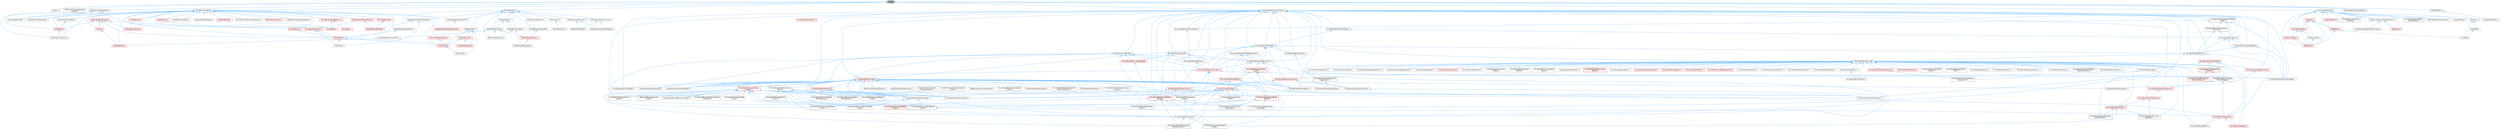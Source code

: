 digraph "Find.h"
{
 // INTERACTIVE_SVG=YES
 // LATEX_PDF_SIZE
  bgcolor="transparent";
  edge [fontname=Helvetica,fontsize=10,labelfontname=Helvetica,labelfontsize=10];
  node [fontname=Helvetica,fontsize=10,shape=box,height=0.2,width=0.4];
  Node1 [id="Node000001",label="Find.h",height=0.2,width=0.4,color="gray40", fillcolor="grey60", style="filled", fontcolor="black",tooltip=" "];
  Node1 -> Node2 [id="edge1_Node000001_Node000002",dir="back",color="steelblue1",style="solid",tooltip=" "];
  Node2 [id="Node000002",label="Contains.h",height=0.2,width=0.4,color="grey40", fillcolor="white", style="filled",URL="$d1/d3f/Contains_8h.html",tooltip=" "];
  Node1 -> Node3 [id="edge2_Node000001_Node000003",dir="back",color="steelblue1",style="solid",tooltip=" "];
  Node3 [id="Node000003",label="IPlatformFileManagedStorage\lWrapper.h",height=0.2,width=0.4,color="grey40", fillcolor="white", style="filled",URL="$db/d2e/IPlatformFileManagedStorageWrapper_8h.html",tooltip=" "];
  Node1 -> Node4 [id="edge3_Node000001_Node000004",dir="back",color="steelblue1",style="solid",tooltip=" "];
  Node4 [id="Node000004",label="MeshDescription.h",height=0.2,width=0.4,color="grey40", fillcolor="white", style="filled",URL="$d5/d91/MeshDescription_8h.html",tooltip=" "];
  Node4 -> Node5 [id="edge4_Node000004_Node000005",dir="back",color="steelblue1",style="solid",tooltip=" "];
  Node5 [id="Node000005",label="HairDescription.h",height=0.2,width=0.4,color="grey40", fillcolor="white", style="filled",URL="$df/d27/HairDescription_8h.html",tooltip=" "];
  Node5 -> Node6 [id="edge5_Node000005_Node000006",dir="back",color="steelblue1",style="solid",tooltip=" "];
  Node6 [id="Node000006",label="GroomAsset.h",height=0.2,width=0.4,color="red", fillcolor="#FFF0F0", style="filled",URL="$d8/df1/GroomAsset_8h.html",tooltip=" "];
  Node6 -> Node7 [id="edge6_Node000006_Node000007",dir="back",color="steelblue1",style="solid",tooltip=" "];
  Node7 [id="Node000007",label="GroomCache.h",height=0.2,width=0.4,color="grey40", fillcolor="white", style="filled",URL="$d7/d6e/GroomCache_8h.html",tooltip=" "];
  Node5 -> Node13 [id="edge7_Node000005_Node000013",dir="back",color="steelblue1",style="solid",tooltip=" "];
  Node13 [id="Node000013",label="GroomBindingAsset.h",height=0.2,width=0.4,color="red", fillcolor="#FFF0F0", style="filled",URL="$de/d26/GroomBindingAsset_8h.html",tooltip=" "];
  Node5 -> Node7 [id="edge8_Node000005_Node000007",dir="back",color="steelblue1",style="solid",tooltip=" "];
  Node5 -> Node17 [id="edge9_Node000005_Node000017",dir="back",color="steelblue1",style="solid",tooltip=" "];
  Node17 [id="Node000017",label="GroomResources.h",height=0.2,width=0.4,color="red", fillcolor="#FFF0F0", style="filled",URL="$d0/d70/GroomResources_8h.html",tooltip=" "];
  Node17 -> Node6 [id="edge10_Node000017_Node000006",dir="back",color="steelblue1",style="solid",tooltip=" "];
  Node17 -> Node13 [id="edge11_Node000017_Node000013",dir="back",color="steelblue1",style="solid",tooltip=" "];
  Node4 -> Node19 [id="edge12_Node000004_Node000019",dir="back",color="steelblue1",style="solid",tooltip=" "];
  Node19 [id="Node000019",label="MeshAttributePaintTool.h",height=0.2,width=0.4,color="grey40", fillcolor="white", style="filled",URL="$d3/d29/MeshAttributePaintTool_8h.html",tooltip=" "];
  Node4 -> Node20 [id="edge13_Node000004_Node000020",dir="back",color="steelblue1",style="solid",tooltip=" "];
  Node20 [id="Node000020",label="MeshAttributes.h",height=0.2,width=0.4,color="grey40", fillcolor="white", style="filled",URL="$d8/d64/MeshAttributes_8h.html",tooltip=" "];
  Node20 -> Node21 [id="edge14_Node000020_Node000021",dir="back",color="steelblue1",style="solid",tooltip=" "];
  Node21 [id="Node000021",label="MeshDescriptionBase.h",height=0.2,width=0.4,color="grey40", fillcolor="white", style="filled",URL="$d3/d3c/MeshDescriptionBase_8h.html",tooltip=" "];
  Node21 -> Node22 [id="edge15_Node000021_Node000022",dir="back",color="steelblue1",style="solid",tooltip=" "];
  Node22 [id="Node000022",label="SkeletalMeshDescription.h",height=0.2,width=0.4,color="grey40", fillcolor="white", style="filled",URL="$d3/d6a/SkeletalMeshDescription_8h.html",tooltip=" "];
  Node21 -> Node23 [id="edge16_Node000021_Node000023",dir="back",color="steelblue1",style="solid",tooltip=" "];
  Node23 [id="Node000023",label="StaticMeshDescription.h",height=0.2,width=0.4,color="grey40", fillcolor="white", style="filled",URL="$d5/d71/StaticMeshDescription_8h.html",tooltip=" "];
  Node20 -> Node24 [id="edge17_Node000020_Node000024",dir="back",color="steelblue1",style="solid",tooltip=" "];
  Node24 [id="Node000024",label="StaticMeshAttributes.h",height=0.2,width=0.4,color="grey40", fillcolor="white", style="filled",URL="$dd/db4/StaticMeshAttributes_8h.html",tooltip=" "];
  Node24 -> Node25 [id="edge18_Node000024_Node000025",dir="back",color="steelblue1",style="solid",tooltip=" "];
  Node25 [id="Node000025",label="LandscapeNaniteComponent.h",height=0.2,width=0.4,color="grey40", fillcolor="white", style="filled",URL="$d0/de5/LandscapeNaniteComponent_8h.html",tooltip=" "];
  Node25 -> Node26 [id="edge19_Node000025_Node000026",dir="back",color="steelblue1",style="solid",tooltip=" "];
  Node26 [id="Node000026",label="LandscapeProxy.h",height=0.2,width=0.4,color="red", fillcolor="#FFF0F0", style="filled",URL="$db/dae/LandscapeProxy_8h.html",tooltip=" "];
  Node24 -> Node36 [id="edge20_Node000024_Node000036",dir="back",color="steelblue1",style="solid",tooltip=" "];
  Node36 [id="Node000036",label="SkeletalMeshAttributes.h",height=0.2,width=0.4,color="red", fillcolor="#FFF0F0", style="filled",URL="$df/d3f/SkeletalMeshAttributes_8h.html",tooltip=" "];
  Node36 -> Node22 [id="edge21_Node000036_Node000022",dir="back",color="steelblue1",style="solid",tooltip=" "];
  Node24 -> Node23 [id="edge22_Node000024_Node000023",dir="back",color="steelblue1",style="solid",tooltip=" "];
  Node4 -> Node39 [id="edge23_Node000004_Node000039",dir="back",color="steelblue1",style="solid",tooltip=" "];
  Node39 [id="Node000039",label="MeshAutoUV.h",height=0.2,width=0.4,color="grey40", fillcolor="white", style="filled",URL="$d4/db4/MeshAutoUV_8h.html",tooltip=" "];
  Node39 -> Node40 [id="edge24_Node000039_Node000040",dir="back",color="steelblue1",style="solid",tooltip=" "];
  Node40 [id="Node000040",label="MeshAutoUVImpl.h",height=0.2,width=0.4,color="grey40", fillcolor="white", style="filled",URL="$d2/ddc/MeshAutoUVImpl_8h.html",tooltip=" "];
  Node4 -> Node21 [id="edge25_Node000004_Node000021",dir="back",color="steelblue1",style="solid",tooltip=" "];
  Node4 -> Node41 [id="edge26_Node000004_Node000041",dir="back",color="steelblue1",style="solid",tooltip=" "];
  Node41 [id="Node000041",label="MeshDescriptionCommitter.h",height=0.2,width=0.4,color="grey40", fillcolor="white", style="filled",URL="$d0/dae/MeshDescriptionCommitter_8h.html",tooltip=" "];
  Node41 -> Node42 [id="edge27_Node000041_Node000042",dir="back",color="steelblue1",style="solid",tooltip=" "];
  Node42 [id="Node000042",label="DataflowComponentToolTarget.h",height=0.2,width=0.4,color="grey40", fillcolor="white", style="filled",URL="$d4/de8/DataflowComponentToolTarget_8h.html",tooltip=" "];
  Node41 -> Node43 [id="edge28_Node000041_Node000043",dir="back",color="steelblue1",style="solid",tooltip=" "];
  Node43 [id="Node000043",label="DataflowToolTarget.h",height=0.2,width=0.4,color="grey40", fillcolor="white", style="filled",URL="$d3/dd6/DataflowToolTarget_8h.html",tooltip=" "];
  Node4 -> Node44 [id="edge29_Node000004_Node000044",dir="back",color="steelblue1",style="solid",tooltip=" "];
  Node44 [id="Node000044",label="MeshDescriptionProvider.h",height=0.2,width=0.4,color="grey40", fillcolor="white", style="filled",URL="$da/db2/MeshDescriptionProvider_8h.html",tooltip=" "];
  Node44 -> Node42 [id="edge30_Node000044_Node000042",dir="back",color="steelblue1",style="solid",tooltip=" "];
  Node44 -> Node43 [id="edge31_Node000044_Node000043",dir="back",color="steelblue1",style="solid",tooltip=" "];
  Node4 -> Node45 [id="edge32_Node000004_Node000045",dir="back",color="steelblue1",style="solid",tooltip=" "];
  Node45 [id="Node000045",label="ModelingObjectsCreationAPI.h",height=0.2,width=0.4,color="grey40", fillcolor="white", style="filled",URL="$df/d4c/ModelingObjectsCreationAPI_8h.html",tooltip=" "];
  Node45 -> Node46 [id="edge33_Node000045_Node000046",dir="back",color="steelblue1",style="solid",tooltip=" "];
  Node46 [id="Node000046",label="CreateMeshObjectTypeProperties.h",height=0.2,width=0.4,color="red", fillcolor="#FFF0F0", style="filled",URL="$d9/d04/CreateMeshObjectTypeProperties_8h.html",tooltip=" "];
  Node4 -> Node68 [id="edge34_Node000004_Node000068",dir="back",color="steelblue1",style="solid",tooltip=" "];
  Node68 [id="Node000068",label="SkeletalMeshLODImporterData.h",height=0.2,width=0.4,color="grey40", fillcolor="white", style="filled",URL="$de/dc6/SkeletalMeshLODImporterData_8h.html",tooltip=" "];
  Node68 -> Node69 [id="edge35_Node000068_Node000069",dir="back",color="steelblue1",style="solid",tooltip=" "];
  Node69 [id="Node000069",label="SkelImport.h",height=0.2,width=0.4,color="grey40", fillcolor="white", style="filled",URL="$d2/d8b/SkelImport_8h.html",tooltip=" "];
  Node68 -> Node70 [id="edge36_Node000068_Node000070",dir="back",color="steelblue1",style="solid",tooltip=" "];
  Node70 [id="Node000070",label="SkeletalMeshLODModel.h",height=0.2,width=0.4,color="red", fillcolor="#FFF0F0", style="filled",URL="$d2/d34/SkeletalMeshLODModel_8h.html",tooltip=" "];
  Node4 -> Node72 [id="edge37_Node000004_Node000072",dir="back",color="steelblue1",style="solid",tooltip=" "];
  Node72 [id="Node000072",label="SkeletalMeshSourceModel.h",height=0.2,width=0.4,color="grey40", fillcolor="white", style="filled",URL="$d0/dc6/SkeletalMeshSourceModel_8h.html",tooltip=" "];
  Node72 -> Node73 [id="edge38_Node000072_Node000073",dir="back",color="steelblue1",style="solid",tooltip=" "];
  Node73 [id="Node000073",label="SkeletalMesh.h",height=0.2,width=0.4,color="red", fillcolor="#FFF0F0", style="filled",URL="$d6/de7/SkeletalMesh_8h.html",tooltip=" "];
  Node73 -> Node6 [id="edge39_Node000073_Node000006",dir="back",color="steelblue1",style="solid",tooltip=" "];
  Node73 -> Node13 [id="edge40_Node000073_Node000013",dir="back",color="steelblue1",style="solid",tooltip=" "];
  Node73 -> Node69 [id="edge41_Node000073_Node000069",dir="back",color="steelblue1",style="solid",tooltip=" "];
  Node4 -> Node105 [id="edge42_Node000004_Node000105",dir="back",color="steelblue1",style="solid",tooltip=" "];
  Node105 [id="Node000105",label="SkinWeightsAttributesRef.h",height=0.2,width=0.4,color="grey40", fillcolor="white", style="filled",URL="$d8/dc2/SkinWeightsAttributesRef_8h.html",tooltip=" "];
  Node105 -> Node36 [id="edge43_Node000105_Node000036",dir="back",color="steelblue1",style="solid",tooltip=" "];
  Node4 -> Node24 [id="edge44_Node000004_Node000024",dir="back",color="steelblue1",style="solid",tooltip=" "];
  Node4 -> Node23 [id="edge45_Node000004_Node000023",dir="back",color="steelblue1",style="solid",tooltip=" "];
  Node1 -> Node106 [id="edge46_Node000001_Node000106",dir="back",color="steelblue1",style="solid",tooltip=" "];
  Node106 [id="Node000106",label="MovieSceneEntitySystemTypes.h",height=0.2,width=0.4,color="grey40", fillcolor="white", style="filled",URL="$da/d32/MovieSceneEntitySystemTypes_8h.html",tooltip=" "];
  Node106 -> Node107 [id="edge47_Node000106_Node000107",dir="back",color="steelblue1",style="solid",tooltip=" "];
  Node107 [id="Node000107",label="EntityAllocationIterator.h",height=0.2,width=0.4,color="grey40", fillcolor="white", style="filled",URL="$d8/d9c/EntityAllocationIterator_8h.html",tooltip=" "];
  Node107 -> Node108 [id="edge48_Node000107_Node000108",dir="back",color="steelblue1",style="solid",tooltip=" "];
  Node108 [id="Node000108",label="DoubleChannelEvaluatorSystem.h",height=0.2,width=0.4,color="grey40", fillcolor="white", style="filled",URL="$d8/d79/DoubleChannelEvaluatorSystem_8h.html",tooltip=" "];
  Node107 -> Node109 [id="edge49_Node000107_Node000109",dir="back",color="steelblue1",style="solid",tooltip=" "];
  Node109 [id="Node000109",label="FloatChannelEvaluatorSystem.h",height=0.2,width=0.4,color="grey40", fillcolor="white", style="filled",URL="$db/dba/FloatChannelEvaluatorSystem_8h.html",tooltip=" "];
  Node107 -> Node110 [id="edge50_Node000107_Node000110",dir="back",color="steelblue1",style="solid",tooltip=" "];
  Node110 [id="Node000110",label="IMovieScenePreAnimatedStorage.h",height=0.2,width=0.4,color="red", fillcolor="#FFF0F0", style="filled",URL="$db/d73/IMovieScenePreAnimatedStorage_8h.html",tooltip=" "];
  Node110 -> Node163 [id="edge51_Node000110_Node000163",dir="back",color="steelblue1",style="solid",tooltip=" "];
  Node163 [id="Node000163",label="MovieScenePreAnimatedState\lStorage.h",height=0.2,width=0.4,color="red", fillcolor="#FFF0F0", style="filled",URL="$db/d56/MovieScenePreAnimatedStateStorage_8h.html",tooltip=" "];
  Node163 -> Node114 [id="edge52_Node000163_Node000114",dir="back",color="steelblue1",style="solid",tooltip=" "];
  Node114 [id="Node000114",label="MovieSceneComponentMaterial\lSystem.h",height=0.2,width=0.4,color="grey40", fillcolor="white", style="filled",URL="$d7/d7c/MovieSceneComponentMaterialSystem_8h.html",tooltip=" "];
  Node163 -> Node161 [id="edge53_Node000163_Node000161",dir="back",color="steelblue1",style="solid",tooltip=" "];
  Node161 [id="Node000161",label="MovieSceneCustomPrimitive\lDataSystem.h",height=0.2,width=0.4,color="grey40", fillcolor="white", style="filled",URL="$d1/da0/MovieSceneCustomPrimitiveDataSystem_8h.html",tooltip=" "];
  Node163 -> Node115 [id="edge54_Node000163_Node000115",dir="back",color="steelblue1",style="solid",tooltip=" "];
  Node115 [id="Node000115",label="MovieSceneMaterialParameter\lCollectionSystem.h",height=0.2,width=0.4,color="grey40", fillcolor="white", style="filled",URL="$d4/d18/MovieSceneMaterialParameterCollectionSystem_8h.html",tooltip=" "];
  Node163 -> Node162 [id="edge55_Node000163_Node000162",dir="back",color="steelblue1",style="solid",tooltip=" "];
  Node162 [id="Node000162",label="MovieSceneMaterialParameter\lSystem.h",height=0.2,width=0.4,color="grey40", fillcolor="white", style="filled",URL="$d9/d38/MovieSceneMaterialParameterSystem_8h.html",tooltip=" "];
  Node163 -> Node165 [id="edge56_Node000163_Node000165",dir="back",color="steelblue1",style="solid",tooltip=" "];
  Node165 [id="Node000165",label="MovieScenePreAnimatedState\lSystem.h",height=0.2,width=0.4,color="red", fillcolor="#FFF0F0", style="filled",URL="$df/d2d/MovieScenePreAnimatedStateSystem_8h.html",tooltip=" "];
  Node165 -> Node113 [id="edge57_Node000165_Node000113",dir="back",color="steelblue1",style="solid",tooltip=" "];
  Node113 [id="Node000113",label="MovieSceneMaterialSystem.h",height=0.2,width=0.4,color="grey40", fillcolor="white", style="filled",URL="$d2/d2f/MovieSceneMaterialSystem_8h.html",tooltip=" "];
  Node113 -> Node114 [id="edge58_Node000113_Node000114",dir="back",color="steelblue1",style="solid",tooltip=" "];
  Node113 -> Node115 [id="edge59_Node000113_Node000115",dir="back",color="steelblue1",style="solid",tooltip=" "];
  Node107 -> Node208 [id="edge60_Node000107_Node000208",dir="back",color="steelblue1",style="solid",tooltip=" "];
  Node208 [id="Node000208",label="IMovieSceneTaskScheduler.h",height=0.2,width=0.4,color="grey40", fillcolor="white", style="filled",URL="$df/d36/IMovieSceneTaskScheduler_8h.html",tooltip=" "];
  Node208 -> Node209 [id="edge61_Node000208_Node000209",dir="back",color="steelblue1",style="solid",tooltip=" "];
  Node209 [id="Node000209",label="MovieSceneEntitySystemTask.h",height=0.2,width=0.4,color="red", fillcolor="#FFF0F0", style="filled",URL="$d5/dcb/MovieSceneEntitySystemTask_8h.html",tooltip=" "];
  Node209 -> Node125 [id="edge62_Node000209_Node000125",dir="back",color="steelblue1",style="solid",tooltip=" "];
  Node125 [id="Node000125",label="MovieSceneBlenderSystemHelper.h",height=0.2,width=0.4,color="grey40", fillcolor="white", style="filled",URL="$d5/d47/MovieSceneBlenderSystemHelper_8h.html",tooltip=" "];
  Node125 -> Node126 [id="edge63_Node000125_Node000126",dir="back",color="steelblue1",style="solid",tooltip=" "];
  Node126 [id="Node000126",label="MovieScenePiecewiseBoolBlender\lSystem.h",height=0.2,width=0.4,color="grey40", fillcolor="white", style="filled",URL="$d7/d27/MovieScenePiecewiseBoolBlenderSystem_8h.html",tooltip=" "];
  Node126 -> Node127 [id="edge64_Node000126_Node000127",dir="back",color="steelblue1",style="solid",tooltip=" "];
  Node127 [id="Node000127",label="MovieScenePropertyTrack.h",height=0.2,width=0.4,color="red", fillcolor="#FFF0F0", style="filled",URL="$da/d0c/MovieScenePropertyTrack_8h.html",tooltip=" "];
  Node127 -> Node136 [id="edge65_Node000127_Node000136",dir="back",color="steelblue1",style="solid",tooltip=" "];
  Node136 [id="Node000136",label="MovieSceneDoubleTrack.h",height=0.2,width=0.4,color="grey40", fillcolor="white", style="filled",URL="$de/d31/MovieSceneDoubleTrack_8h.html",tooltip=" "];
  Node127 -> Node139 [id="edge66_Node000127_Node000139",dir="back",color="steelblue1",style="solid",tooltip=" "];
  Node139 [id="Node000139",label="MovieSceneFloatTrack.h",height=0.2,width=0.4,color="red", fillcolor="#FFF0F0", style="filled",URL="$dc/d88/MovieSceneFloatTrack_8h.html",tooltip=" "];
  Node125 -> Node154 [id="edge67_Node000125_Node000154",dir="back",color="steelblue1",style="solid",tooltip=" "];
  Node154 [id="Node000154",label="MovieScenePiecewiseByteBlender\lSystem.h",height=0.2,width=0.4,color="grey40", fillcolor="white", style="filled",URL="$d7/dde/MovieScenePiecewiseByteBlenderSystem_8h.html",tooltip=" "];
  Node125 -> Node155 [id="edge68_Node000125_Node000155",dir="back",color="steelblue1",style="solid",tooltip=" "];
  Node155 [id="Node000155",label="MovieScenePiecewiseEnumBlender\lSystem.h",height=0.2,width=0.4,color="grey40", fillcolor="white", style="filled",URL="$d4/dfe/MovieScenePiecewiseEnumBlenderSystem_8h.html",tooltip=" "];
  Node209 -> Node210 [id="edge69_Node000209_Node000210",dir="back",color="steelblue1",style="solid",tooltip=" "];
  Node210 [id="Node000210",label="MovieSceneEntityFactoryTemplates.h",height=0.2,width=0.4,color="grey40", fillcolor="white", style="filled",URL="$de/df8/MovieSceneEntityFactoryTemplates_8h.html",tooltip=" "];
  Node209 -> Node211 [id="edge70_Node000209_Node000211",dir="back",color="steelblue1",style="solid",tooltip=" "];
  Node211 [id="Node000211",label="MovieSceneEntityGrouping\lSystem.h",height=0.2,width=0.4,color="grey40", fillcolor="white", style="filled",URL="$d6/dce/MovieSceneEntityGroupingSystem_8h.html",tooltip=" "];
  Node211 -> Node113 [id="edge71_Node000211_Node000113",dir="back",color="steelblue1",style="solid",tooltip=" "];
  Node209 -> Node158 [id="edge72_Node000209_Node000158",dir="back",color="steelblue1",style="solid",tooltip=" "];
  Node158 [id="Node000158",label="MovieSceneOverlappingEntity\lTracker.h",height=0.2,width=0.4,color="red", fillcolor="#FFF0F0", style="filled",URL="$db/d41/MovieSceneOverlappingEntityTracker_8h.html",tooltip=" "];
  Node158 -> Node161 [id="edge73_Node000158_Node000161",dir="back",color="steelblue1",style="solid",tooltip=" "];
  Node158 -> Node121 [id="edge74_Node000158_Node000121",dir="back",color="steelblue1",style="solid",tooltip=" "];
  Node121 [id="Node000121",label="MovieSceneInterrogatedProperty\lInstantiator.h",height=0.2,width=0.4,color="grey40", fillcolor="white", style="filled",URL="$df/d43/MovieSceneInterrogatedPropertyInstantiator_8h.html",tooltip=" "];
  Node158 -> Node162 [id="edge75_Node000158_Node000162",dir="back",color="steelblue1",style="solid",tooltip=" "];
  Node209 -> Node163 [id="edge76_Node000209_Node000163",dir="back",color="steelblue1",style="solid",tooltip=" "];
  Node107 -> Node212 [id="edge77_Node000107_Node000212",dir="back",color="steelblue1",style="solid",tooltip=" "];
  Node212 [id="Node000212",label="MovieSceneComponentAccessors.h",height=0.2,width=0.4,color="grey40", fillcolor="white", style="filled",URL="$db/d67/MovieSceneComponentAccessors_8h.html",tooltip=" "];
  Node212 -> Node210 [id="edge78_Node000212_Node000210",dir="back",color="steelblue1",style="solid",tooltip=" "];
  Node212 -> Node209 [id="edge79_Node000212_Node000209",dir="back",color="steelblue1",style="solid",tooltip=" "];
  Node212 -> Node158 [id="edge80_Node000212_Node000158",dir="back",color="steelblue1",style="solid",tooltip=" "];
  Node212 -> Node213 [id="edge81_Node000212_Node000213",dir="back",color="steelblue1",style="solid",tooltip=" "];
  Node213 [id="Node000213",label="MovieScenePartialProperties.h",height=0.2,width=0.4,color="grey40", fillcolor="white", style="filled",URL="$d8/d3c/MovieScenePartialProperties_8h.html",tooltip=" "];
  Node212 -> Node214 [id="edge82_Node000212_Node000214",dir="back",color="steelblue1",style="solid",tooltip=" "];
  Node214 [id="Node000214",label="MovieScenePropertySystem\lTypes.h",height=0.2,width=0.4,color="red", fillcolor="#FFF0F0", style="filled",URL="$d2/d09/MovieScenePropertySystemTypes_8h.html",tooltip=" "];
  Node214 -> Node213 [id="edge83_Node000214_Node000213",dir="back",color="steelblue1",style="solid",tooltip=" "];
  Node214 -> Node227 [id="edge84_Node000214_Node000227",dir="back",color="steelblue1",style="solid",tooltip=" "];
  Node227 [id="Node000227",label="MovieScenePropertyRegistry.h",height=0.2,width=0.4,color="red", fillcolor="#FFF0F0", style="filled",URL="$da/d00/MovieScenePropertyRegistry_8h.html",tooltip=" "];
  Node227 -> Node216 [id="edge85_Node000227_Node000216",dir="back",color="steelblue1",style="solid",tooltip=" "];
  Node216 [id="Node000216",label="BuiltInComponentTypes.h",height=0.2,width=0.4,color="red", fillcolor="#FFF0F0", style="filled",URL="$dc/d94/BuiltInComponentTypes_8h.html",tooltip=" "];
  Node216 -> Node125 [id="edge86_Node000216_Node000125",dir="back",color="steelblue1",style="solid",tooltip=" "];
  Node216 -> Node161 [id="edge87_Node000216_Node000161",dir="back",color="steelblue1",style="solid",tooltip=" "];
  Node216 -> Node211 [id="edge88_Node000216_Node000211",dir="back",color="steelblue1",style="solid",tooltip=" "];
  Node216 -> Node217 [id="edge89_Node000216_Node000217",dir="back",color="steelblue1",style="solid",tooltip=" "];
  Node217 [id="Node000217",label="MovieSceneEvaluationHook\lSystem.h",height=0.2,width=0.4,color="grey40", fillcolor="white", style="filled",URL="$d1/d8b/MovieSceneEvaluationHookSystem_8h.html",tooltip=" "];
  Node216 -> Node121 [id="edge90_Node000216_Node000121",dir="back",color="steelblue1",style="solid",tooltip=" "];
  Node216 -> Node115 [id="edge91_Node000216_Node000115",dir="back",color="steelblue1",style="solid",tooltip=" "];
  Node216 -> Node113 [id="edge92_Node000216_Node000113",dir="back",color="steelblue1",style="solid",tooltip=" "];
  Node216 -> Node158 [id="edge93_Node000216_Node000158",dir="back",color="steelblue1",style="solid",tooltip=" "];
  Node216 -> Node163 [id="edge94_Node000216_Node000163",dir="back",color="steelblue1",style="solid",tooltip=" "];
  Node216 -> Node122 [id="edge95_Node000216_Node000122",dir="back",color="steelblue1",style="solid",tooltip=" "];
  Node122 [id="Node000122",label="MovieScenePropertyInstantiator.h",height=0.2,width=0.4,color="grey40", fillcolor="white", style="filled",URL="$d2/ddc/MovieScenePropertyInstantiator_8h.html",tooltip=" "];
  Node216 -> Node127 [id="edge96_Node000216_Node000127",dir="back",color="steelblue1",style="solid",tooltip=" "];
  Node216 -> Node226 [id="edge97_Node000216_Node000226",dir="back",color="steelblue1",style="solid",tooltip=" "];
  Node226 [id="Node000226",label="WeightAndEasingEvaluator\lSystem.h",height=0.2,width=0.4,color="grey40", fillcolor="white", style="filled",URL="$d0/d06/WeightAndEasingEvaluatorSystem_8h.html",tooltip=" "];
  Node227 -> Node213 [id="edge98_Node000227_Node000213",dir="back",color="steelblue1",style="solid",tooltip=" "];
  Node227 -> Node122 [id="edge99_Node000227_Node000122",dir="back",color="steelblue1",style="solid",tooltip=" "];
  Node214 -> Node230 [id="edge100_Node000214_Node000230",dir="back",color="steelblue1",style="solid",tooltip=" "];
  Node230 [id="Node000230",label="MovieSceneTrackInstanceSystem.h",height=0.2,width=0.4,color="grey40", fillcolor="white", style="filled",URL="$d4/db7/MovieSceneTrackInstanceSystem_8h.html",tooltip=" "];
  Node107 -> Node209 [id="edge101_Node000107_Node000209",dir="back",color="steelblue1",style="solid",tooltip=" "];
  Node107 -> Node163 [id="edge102_Node000107_Node000163",dir="back",color="steelblue1",style="solid",tooltip=" "];
  Node107 -> Node122 [id="edge103_Node000107_Node000122",dir="back",color="steelblue1",style="solid",tooltip=" "];
  Node107 -> Node226 [id="edge104_Node000107_Node000226",dir="back",color="steelblue1",style="solid",tooltip=" "];
  Node106 -> Node231 [id="edge105_Node000106_Node000231",dir="back",color="steelblue1",style="solid",tooltip=" "];
  Node231 [id="Node000231",label="IMovieSceneEntityProvider.h",height=0.2,width=0.4,color="grey40", fillcolor="white", style="filled",URL="$dc/de1/IMovieSceneEntityProvider_8h.html",tooltip=" "];
  Node231 -> Node232 [id="edge106_Node000231_Node000232",dir="back",color="steelblue1",style="solid",tooltip=" "];
  Node232 [id="Node000232",label="IMovieSceneEntityDecorator.h",height=0.2,width=0.4,color="grey40", fillcolor="white", style="filled",URL="$da/d36/IMovieSceneEntityDecorator_8h.html",tooltip=" "];
  Node231 -> Node233 [id="edge107_Node000231_Node000233",dir="back",color="steelblue1",style="solid",tooltip=" "];
  Node233 [id="Node000233",label="MovieScene3DAttachSection.h",height=0.2,width=0.4,color="grey40", fillcolor="white", style="filled",URL="$d4/db3/MovieScene3DAttachSection_8h.html",tooltip=" "];
  Node231 -> Node234 [id="edge108_Node000231_Node000234",dir="back",color="steelblue1",style="solid",tooltip=" "];
  Node234 [id="Node000234",label="MovieScene3DTransformSection.h",height=0.2,width=0.4,color="red", fillcolor="#FFF0F0", style="filled",URL="$de/dab/MovieScene3DTransformSection_8h.html",tooltip=" "];
  Node234 -> Node259 [id="edge109_Node000234_Node000259",dir="back",color="steelblue1",style="solid",tooltip=" "];
  Node259 [id="Node000259",label="MovieSceneParameterSection.h",height=0.2,width=0.4,color="red", fillcolor="#FFF0F0", style="filled",URL="$de/d65/MovieSceneParameterSection_8h.html",tooltip=" "];
  Node259 -> Node261 [id="edge110_Node000259_Node000261",dir="back",color="steelblue1",style="solid",tooltip=" "];
  Node261 [id="Node000261",label="MovieSceneCustomPrimitive\lDataTrack.h",height=0.2,width=0.4,color="grey40", fillcolor="white", style="filled",URL="$db/d39/MovieSceneCustomPrimitiveDataTrack_8h.html",tooltip=" "];
  Node259 -> Node262 [id="edge111_Node000259_Node000262",dir="back",color="steelblue1",style="solid",tooltip=" "];
  Node262 [id="Node000262",label="MovieSceneMaterialTrack.h",height=0.2,width=0.4,color="red", fillcolor="#FFF0F0", style="filled",URL="$d8/d92/MovieSceneMaterialTrack_8h.html",tooltip=" "];
  Node262 -> Node114 [id="edge112_Node000262_Node000114",dir="back",color="steelblue1",style="solid",tooltip=" "];
  Node262 -> Node261 [id="edge113_Node000262_Node000261",dir="back",color="steelblue1",style="solid",tooltip=" "];
  Node262 -> Node263 [id="edge114_Node000262_Node000263",dir="back",color="steelblue1",style="solid",tooltip=" "];
  Node263 [id="Node000263",label="MovieSceneMaterialParameter\lCollectionTrack.h",height=0.2,width=0.4,color="grey40", fillcolor="white", style="filled",URL="$d7/dc8/MovieSceneMaterialParameterCollectionTrack_8h.html",tooltip=" "];
  Node231 -> Node264 [id="edge115_Node000231_Node000264",dir="back",color="steelblue1",style="solid",tooltip=" "];
  Node264 [id="Node000264",label="MovieSceneAudioSection.h",height=0.2,width=0.4,color="red", fillcolor="#FFF0F0", style="filled",URL="$da/d5f/MovieSceneAudioSection_8h.html",tooltip=" "];
  Node231 -> Node272 [id="edge116_Node000231_Node000272",dir="back",color="steelblue1",style="solid",tooltip=" "];
  Node272 [id="Node000272",label="MovieSceneBindingLifetime\lSection.h",height=0.2,width=0.4,color="grey40", fillcolor="white", style="filled",URL="$da/d3d/MovieSceneBindingLifetimeSection_8h.html",tooltip=" "];
  Node231 -> Node273 [id="edge117_Node000231_Node000273",dir="back",color="steelblue1",style="solid",tooltip=" "];
  Node273 [id="Node000273",label="MovieSceneBindingLifetime\lTrack.h",height=0.2,width=0.4,color="grey40", fillcolor="white", style="filled",URL="$d8/d77/MovieSceneBindingLifetimeTrack_8h.html",tooltip=" "];
  Node231 -> Node274 [id="edge118_Node000231_Node000274",dir="back",color="steelblue1",style="solid",tooltip=" "];
  Node274 [id="Node000274",label="MovieSceneByteSection.h",height=0.2,width=0.4,color="grey40", fillcolor="white", style="filled",URL="$da/dd4/MovieSceneByteSection_8h.html",tooltip=" "];
  Node231 -> Node275 [id="edge119_Node000231_Node000275",dir="back",color="steelblue1",style="solid",tooltip=" "];
  Node275 [id="Node000275",label="MovieSceneCVarSection.h",height=0.2,width=0.4,color="grey40", fillcolor="white", style="filled",URL="$da/de6/MovieSceneCVarSection_8h.html",tooltip=" "];
  Node231 -> Node276 [id="edge120_Node000231_Node000276",dir="back",color="steelblue1",style="solid",tooltip=" "];
  Node276 [id="Node000276",label="MovieSceneCameraCutSection.h",height=0.2,width=0.4,color="grey40", fillcolor="white", style="filled",URL="$d8/d5f/MovieSceneCameraCutSection_8h.html",tooltip=" "];
  Node231 -> Node277 [id="edge121_Node000231_Node000277",dir="back",color="steelblue1",style="solid",tooltip=" "];
  Node277 [id="Node000277",label="MovieSceneCameraShakeSection.h",height=0.2,width=0.4,color="red", fillcolor="#FFF0F0", style="filled",URL="$df/d10/MovieSceneCameraShakeSection_8h.html",tooltip=" "];
  Node277 -> Node278 [id="edge122_Node000277_Node000278",dir="back",color="steelblue1",style="solid",tooltip=" "];
  Node278 [id="Node000278",label="MovieSceneCameraShakeSource\lShakeSection.h",height=0.2,width=0.4,color="grey40", fillcolor="white", style="filled",URL="$d1/d24/MovieSceneCameraShakeSourceShakeSection_8h.html",tooltip=" "];
  Node231 -> Node278 [id="edge123_Node000231_Node000278",dir="back",color="steelblue1",style="solid",tooltip=" "];
  Node231 -> Node279 [id="edge124_Node000231_Node000279",dir="back",color="steelblue1",style="solid",tooltip=" "];
  Node279 [id="Node000279",label="MovieSceneCameraShakeSource\lTriggerSection.h",height=0.2,width=0.4,color="grey40", fillcolor="white", style="filled",URL="$d3/d5f/MovieSceneCameraShakeSourceTriggerSection_8h.html",tooltip=" "];
  Node279 -> Node157 [id="edge125_Node000279_Node000157",dir="back",color="steelblue1",style="solid",tooltip=" "];
  Node157 [id="Node000157",label="MovieSceneCameraShakeSystem.h",height=0.2,width=0.4,color="grey40", fillcolor="white", style="filled",URL="$d2/dcc/MovieSceneCameraShakeSystem_8h.html",tooltip=" "];
  Node231 -> Node280 [id="edge126_Node000231_Node000280",dir="back",color="steelblue1",style="solid",tooltip=" "];
  Node280 [id="Node000280",label="MovieSceneChannelOverride\lContainer.h",height=0.2,width=0.4,color="red", fillcolor="#FFF0F0", style="filled",URL="$d1/dd2/MovieSceneChannelOverrideContainer_8h.html",tooltip=" "];
  Node280 -> Node223 [id="edge127_Node000280_Node000223",dir="back",color="steelblue1",style="solid",tooltip=" "];
  Node223 [id="Node000223",label="MovieSceneFloatPerlinNoise\lChannelContainer.h",height=0.2,width=0.4,color="red", fillcolor="#FFF0F0", style="filled",URL="$d6/dcb/MovieSceneFloatPerlinNoiseChannelContainer_8h.html",tooltip=" "];
  Node280 -> Node283 [id="edge128_Node000280_Node000283",dir="back",color="steelblue1",style="solid",tooltip=" "];
  Node283 [id="Node000283",label="MovieSceneSectionChannel\lOverrideRegistry.h",height=0.2,width=0.4,color="grey40", fillcolor="white", style="filled",URL="$d0/d33/MovieSceneSectionChannelOverrideRegistry_8h.html",tooltip=" "];
  Node283 -> Node234 [id="edge129_Node000283_Node000234",dir="back",color="steelblue1",style="solid",tooltip=" "];
  Node283 -> Node127 [id="edge130_Node000283_Node000127",dir="back",color="steelblue1",style="solid",tooltip=" "];
  Node231 -> Node284 [id="edge131_Node000231_Node000284",dir="back",color="steelblue1",style="solid",tooltip=" "];
  Node284 [id="Node000284",label="MovieSceneColorSection.h",height=0.2,width=0.4,color="grey40", fillcolor="white", style="filled",URL="$dd/dd4/MovieSceneColorSection_8h.html",tooltip=" "];
  Node231 -> Node285 [id="edge132_Node000231_Node000285",dir="back",color="steelblue1",style="solid",tooltip=" "];
  Node285 [id="Node000285",label="MovieSceneComponentMaterial\lParameterSection.h",height=0.2,width=0.4,color="grey40", fillcolor="white", style="filled",URL="$dd/d3d/MovieSceneComponentMaterialParameterSection_8h.html",tooltip=" "];
  Node231 -> Node261 [id="edge133_Node000231_Node000261",dir="back",color="steelblue1",style="solid",tooltip=" "];
  Node231 -> Node286 [id="edge134_Node000231_Node000286",dir="back",color="steelblue1",style="solid",tooltip=" "];
  Node286 [id="Node000286",label="MovieSceneDataLayerSection.h",height=0.2,width=0.4,color="grey40", fillcolor="white", style="filled",URL="$d9/d30/MovieSceneDataLayerSection_8h.html",tooltip=" "];
  Node231 -> Node287 [id="edge135_Node000231_Node000287",dir="back",color="steelblue1",style="solid",tooltip=" "];
  Node287 [id="Node000287",label="MovieSceneDoubleSection.h",height=0.2,width=0.4,color="grey40", fillcolor="white", style="filled",URL="$d3/df4/MovieSceneDoubleSection_8h.html",tooltip=" "];
  Node231 -> Node136 [id="edge136_Node000231_Node000136",dir="back",color="steelblue1",style="solid",tooltip=" "];
  Node231 -> Node288 [id="edge137_Node000231_Node000288",dir="back",color="steelblue1",style="solid",tooltip=" "];
  Node288 [id="Node000288",label="MovieSceneEntityLedger.h",height=0.2,width=0.4,color="grey40", fillcolor="white", style="filled",URL="$d6/d4e/MovieSceneEntityLedger_8h.html",tooltip=" "];
  Node288 -> Node289 [id="edge138_Node000288_Node000289",dir="back",color="steelblue1",style="solid",tooltip=" "];
  Node289 [id="Node000289",label="MovieSceneSequenceInstance.h",height=0.2,width=0.4,color="red", fillcolor="#FFF0F0", style="filled",URL="$d1/d07/MovieSceneSequenceInstance_8h.html",tooltip=" "];
  Node289 -> Node124 [id="edge139_Node000289_Node000124",dir="back",color="steelblue1",style="solid",tooltip=" "];
  Node124 [id="Node000124",label="MovieSceneEntitySystemLinker.h",height=0.2,width=0.4,color="red", fillcolor="#FFF0F0", style="filled",URL="$d9/d16/MovieSceneEntitySystemLinker_8h.html",tooltip=" "];
  Node124 -> Node125 [id="edge140_Node000124_Node000125",dir="back",color="steelblue1",style="solid",tooltip=" "];
  Node124 -> Node158 [id="edge141_Node000124_Node000158",dir="back",color="steelblue1",style="solid",tooltip=" "];
  Node124 -> Node163 [id="edge142_Node000124_Node000163",dir="back",color="steelblue1",style="solid",tooltip=" "];
  Node289 -> Node291 [id="edge143_Node000289_Node000291",dir="back",color="steelblue1",style="solid",tooltip=" "];
  Node291 [id="Node000291",label="MovieSceneEntitySystemRunner.h",height=0.2,width=0.4,color="grey40", fillcolor="white", style="filled",URL="$d3/db8/MovieSceneEntitySystemRunner_8h.html",tooltip=" "];
  Node291 -> Node113 [id="edge144_Node000291_Node000113",dir="back",color="steelblue1",style="solid",tooltip=" "];
  Node231 -> Node310 [id="edge145_Node000231_Node000310",dir="back",color="steelblue1",style="solid",tooltip=" "];
  Node310 [id="Node000310",label="MovieSceneEnumSection.h",height=0.2,width=0.4,color="grey40", fillcolor="white", style="filled",URL="$d7/d84/MovieSceneEnumSection_8h.html",tooltip=" "];
  Node231 -> Node311 [id="edge146_Node000231_Node000311",dir="back",color="steelblue1",style="solid",tooltip=" "];
  Node311 [id="Node000311",label="MovieSceneEventRepeaterSection.h",height=0.2,width=0.4,color="grey40", fillcolor="white", style="filled",URL="$da/dbf/MovieSceneEventRepeaterSection_8h.html",tooltip=" "];
  Node231 -> Node312 [id="edge147_Node000231_Node000312",dir="back",color="steelblue1",style="solid",tooltip=" "];
  Node312 [id="Node000312",label="MovieSceneEventTriggerSection.h",height=0.2,width=0.4,color="grey40", fillcolor="white", style="filled",URL="$df/d80/MovieSceneEventTriggerSection_8h.html",tooltip=" "];
  Node231 -> Node313 [id="edge148_Node000231_Node000313",dir="back",color="steelblue1",style="solid",tooltip=" "];
  Node313 [id="Node000313",label="MovieSceneFadeSection.h",height=0.2,width=0.4,color="grey40", fillcolor="white", style="filled",URL="$d8/db8/MovieSceneFadeSection_8h.html",tooltip=" "];
  Node231 -> Node223 [id="edge149_Node000231_Node000223",dir="back",color="steelblue1",style="solid",tooltip=" "];
  Node231 -> Node314 [id="edge150_Node000231_Node000314",dir="back",color="steelblue1",style="solid",tooltip=" "];
  Node314 [id="Node000314",label="MovieSceneFloatSection.h",height=0.2,width=0.4,color="grey40", fillcolor="white", style="filled",URL="$dc/d18/MovieSceneFloatSection_8h.html",tooltip=" "];
  Node314 -> Node315 [id="edge151_Node000314_Node000315",dir="back",color="steelblue1",style="solid",tooltip=" "];
  Node315 [id="Node000315",label="MovieSceneSlomoSection.h",height=0.2,width=0.4,color="grey40", fillcolor="white", style="filled",URL="$d1/de5/MovieSceneSlomoSection_8h.html",tooltip=" "];
  Node231 -> Node139 [id="edge152_Node000231_Node000139",dir="back",color="steelblue1",style="solid",tooltip=" "];
  Node231 -> Node316 [id="edge153_Node000231_Node000316",dir="back",color="steelblue1",style="solid",tooltip=" "];
  Node316 [id="Node000316",label="MovieSceneHookSection.h",height=0.2,width=0.4,color="red", fillcolor="#FFF0F0", style="filled",URL="$d5/d6a/MovieSceneHookSection_8h.html",tooltip=" "];
  Node231 -> Node318 [id="edge154_Node000231_Node000318",dir="back",color="steelblue1",style="solid",tooltip=" "];
  Node318 [id="Node000318",label="MovieSceneIntegerSection.h",height=0.2,width=0.4,color="grey40", fillcolor="white", style="filled",URL="$d6/d5f/MovieSceneIntegerSection_8h.html",tooltip=" "];
  Node231 -> Node319 [id="edge155_Node000231_Node000319",dir="back",color="steelblue1",style="solid",tooltip=" "];
  Node319 [id="Node000319",label="MovieSceneLevelVisibility\lSection.h",height=0.2,width=0.4,color="grey40", fillcolor="white", style="filled",URL="$df/db5/MovieSceneLevelVisibilitySection_8h.html",tooltip=" "];
  Node231 -> Node263 [id="edge156_Node000231_Node000263",dir="back",color="steelblue1",style="solid",tooltip=" "];
  Node231 -> Node262 [id="edge157_Node000231_Node000262",dir="back",color="steelblue1",style="solid",tooltip=" "];
  Node231 -> Node320 [id="edge158_Node000231_Node000320",dir="back",color="steelblue1",style="solid",tooltip=" "];
  Node320 [id="Node000320",label="MovieSceneObjectProperty\lSection.h",height=0.2,width=0.4,color="grey40", fillcolor="white", style="filled",URL="$d4/d31/MovieSceneObjectPropertySection_8h.html",tooltip=" "];
  Node231 -> Node259 [id="edge159_Node000231_Node000259",dir="back",color="steelblue1",style="solid",tooltip=" "];
  Node231 -> Node321 [id="edge160_Node000231_Node000321",dir="back",color="steelblue1",style="solid",tooltip=" "];
  Node321 [id="Node000321",label="MovieScenePrimitiveMaterial\lSection.h",height=0.2,width=0.4,color="grey40", fillcolor="white", style="filled",URL="$d1/d77/MovieScenePrimitiveMaterialSection_8h.html",tooltip=" "];
  Node231 -> Node127 [id="edge161_Node000231_Node000127",dir="back",color="steelblue1",style="solid",tooltip=" "];
  Node231 -> Node322 [id="edge162_Node000231_Node000322",dir="back",color="steelblue1",style="solid",tooltip=" "];
  Node322 [id="Node000322",label="MovieSceneRotatorSection.h",height=0.2,width=0.4,color="grey40", fillcolor="white", style="filled",URL="$d0/d8d/MovieSceneRotatorSection_8h.html",tooltip=" "];
  Node231 -> Node283 [id="edge163_Node000231_Node000283",dir="back",color="steelblue1",style="solid",tooltip=" "];
  Node231 -> Node323 [id="edge164_Node000231_Node000323",dir="back",color="steelblue1",style="solid",tooltip=" "];
  Node323 [id="Node000323",label="MovieSceneSkeletalAnimation\lSection.h",height=0.2,width=0.4,color="red", fillcolor="#FFF0F0", style="filled",URL="$de/d52/MovieSceneSkeletalAnimationSection_8h.html",tooltip=" "];
  Node231 -> Node315 [id="edge165_Node000231_Node000315",dir="back",color="steelblue1",style="solid",tooltip=" "];
  Node231 -> Node325 [id="edge166_Node000231_Node000325",dir="back",color="steelblue1",style="solid",tooltip=" "];
  Node325 [id="Node000325",label="MovieSceneSpawnSection.h",height=0.2,width=0.4,color="grey40", fillcolor="white", style="filled",URL="$df/d38/MovieSceneSpawnSection_8h.html",tooltip=" "];
  Node231 -> Node326 [id="edge167_Node000231_Node000326",dir="back",color="steelblue1",style="solid",tooltip=" "];
  Node326 [id="Node000326",label="MovieSceneStitchAnimSection.h",height=0.2,width=0.4,color="red", fillcolor="#FFF0F0", style="filled",URL="$de/d74/MovieSceneStitchAnimSection_8h.html",tooltip=" "];
  Node231 -> Node329 [id="edge168_Node000231_Node000329",dir="back",color="steelblue1",style="solid",tooltip=" "];
  Node329 [id="Node000329",label="MovieSceneStringSection.h",height=0.2,width=0.4,color="red", fillcolor="#FFF0F0", style="filled",URL="$d4/d3d/MovieSceneStringSection_8h.html",tooltip=" "];
  Node231 -> Node331 [id="edge169_Node000231_Node000331",dir="back",color="steelblue1",style="solid",tooltip=" "];
  Node331 [id="Node000331",label="MovieSceneSubSection.h",height=0.2,width=0.4,color="red", fillcolor="#FFF0F0", style="filled",URL="$dd/d38/MovieSceneSubSection_8h.html",tooltip=" "];
  Node231 -> Node335 [id="edge170_Node000231_Node000335",dir="back",color="steelblue1",style="solid",tooltip=" "];
  Node335 [id="Node000335",label="MovieSceneTimeWarpDecoration.h",height=0.2,width=0.4,color="red", fillcolor="#FFF0F0", style="filled",URL="$d2/da7/MovieSceneTimeWarpDecoration_8h.html",tooltip=" "];
  Node231 -> Node339 [id="edge171_Node000231_Node000339",dir="back",color="steelblue1",style="solid",tooltip=" "];
  Node339 [id="Node000339",label="MovieSceneVectorSection.h",height=0.2,width=0.4,color="grey40", fillcolor="white", style="filled",URL="$d6/d29/MovieSceneVectorSection_8h.html",tooltip=" "];
  Node231 -> Node340 [id="edge172_Node000231_Node000340",dir="back",color="steelblue1",style="solid",tooltip=" "];
  Node340 [id="Node000340",label="MovieSceneVisibilitySection.h",height=0.2,width=0.4,color="grey40", fillcolor="white", style="filled",URL="$d2/dfe/MovieSceneVisibilitySection_8h.html",tooltip=" "];
  Node106 -> Node208 [id="edge173_Node000106_Node000208",dir="back",color="steelblue1",style="solid",tooltip=" "];
  Node106 -> Node341 [id="edge174_Node000106_Node000341",dir="back",color="steelblue1",style="solid",tooltip=" "];
  Node341 [id="Node000341",label="MovieSceneCachedEntityFilter\lResult.h",height=0.2,width=0.4,color="grey40", fillcolor="white", style="filled",URL="$dc/dd1/MovieSceneCachedEntityFilterResult_8h.html",tooltip=" "];
  Node341 -> Node342 [id="edge175_Node000341_Node000342",dir="back",color="steelblue1",style="solid",tooltip=" "];
  Node342 [id="Node000342",label="MovieSceneBindingLifetime\lSystem.h",height=0.2,width=0.4,color="grey40", fillcolor="white", style="filled",URL="$dd/d01/MovieSceneBindingLifetimeSystem_8h.html",tooltip=" "];
  Node341 -> Node125 [id="edge176_Node000341_Node000125",dir="back",color="steelblue1",style="solid",tooltip=" "];
  Node341 -> Node113 [id="edge177_Node000341_Node000113",dir="back",color="steelblue1",style="solid",tooltip=" "];
  Node341 -> Node126 [id="edge178_Node000341_Node000126",dir="back",color="steelblue1",style="solid",tooltip=" "];
  Node341 -> Node154 [id="edge179_Node000341_Node000154",dir="back",color="steelblue1",style="solid",tooltip=" "];
  Node341 -> Node343 [id="edge180_Node000341_Node000343",dir="back",color="steelblue1",style="solid",tooltip=" "];
  Node343 [id="Node000343",label="MovieScenePiecewiseDouble\lBlenderSystem.h",height=0.2,width=0.4,color="grey40", fillcolor="white", style="filled",URL="$d7/d54/MovieScenePiecewiseDoubleBlenderSystem_8h.html",tooltip=" "];
  Node341 -> Node155 [id="edge181_Node000341_Node000155",dir="back",color="steelblue1",style="solid",tooltip=" "];
  Node341 -> Node344 [id="edge182_Node000341_Node000344",dir="back",color="steelblue1",style="solid",tooltip=" "];
  Node344 [id="Node000344",label="MovieScenePiecewiseInteger\lBlenderSystem.h",height=0.2,width=0.4,color="grey40", fillcolor="white", style="filled",URL="$dc/df8/MovieScenePiecewiseIntegerBlenderSystem_8h.html",tooltip=" "];
  Node341 -> Node345 [id="edge183_Node000341_Node000345",dir="back",color="steelblue1",style="solid",tooltip=" "];
  Node345 [id="Node000345",label="MovieSceneQuaternionBlender\lSystem.h",height=0.2,width=0.4,color="grey40", fillcolor="white", style="filled",URL="$d8/d90/MovieSceneQuaternionBlenderSystem_8h.html",tooltip=" "];
  Node106 -> Node212 [id="edge184_Node000106_Node000212",dir="back",color="steelblue1",style="solid",tooltip=" "];
  Node106 -> Node346 [id="edge185_Node000106_Node000346",dir="back",color="steelblue1",style="solid",tooltip=" "];
  Node346 [id="Node000346",label="MovieSceneComponentPtr.h",height=0.2,width=0.4,color="grey40", fillcolor="white", style="filled",URL="$d1/d24/MovieSceneComponentPtr_8h.html",tooltip=" "];
  Node346 -> Node110 [id="edge186_Node000346_Node000110",dir="back",color="steelblue1",style="solid",tooltip=" "];
  Node346 -> Node212 [id="edge187_Node000346_Node000212",dir="back",color="steelblue1",style="solid",tooltip=" "];
  Node346 -> Node209 [id="edge188_Node000346_Node000209",dir="back",color="steelblue1",style="solid",tooltip=" "];
  Node346 -> Node163 [id="edge189_Node000346_Node000163",dir="back",color="steelblue1",style="solid",tooltip=" "];
  Node106 -> Node347 [id="edge190_Node000106_Node000347",dir="back",color="steelblue1",style="solid",tooltip=" "];
  Node347 [id="Node000347",label="MovieSceneComponentRegistry.h",height=0.2,width=0.4,color="grey40", fillcolor="white", style="filled",URL="$d4/d55/MovieSceneComponentRegistry_8h.html",tooltip=" "];
  Node347 -> Node348 [id="edge191_Node000347_Node000348",dir="back",color="steelblue1",style="solid",tooltip=" "];
  Node348 [id="Node000348",label="MovieSceneEntityBuilder.h",height=0.2,width=0.4,color="grey40", fillcolor="white", style="filled",URL="$d4/df8/MovieSceneEntityBuilder_8h.html",tooltip=" "];
  Node348 -> Node231 [id="edge192_Node000348_Node000231",dir="back",color="steelblue1",style="solid",tooltip=" "];
  Node348 -> Node127 [id="edge193_Node000348_Node000127",dir="back",color="steelblue1",style="solid",tooltip=" "];
  Node347 -> Node210 [id="edge194_Node000347_Node000210",dir="back",color="steelblue1",style="solid",tooltip=" "];
  Node106 -> Node348 [id="edge195_Node000106_Node000348",dir="back",color="steelblue1",style="solid",tooltip=" "];
  Node106 -> Node349 [id="edge196_Node000106_Node000349",dir="back",color="steelblue1",style="solid",tooltip=" "];
  Node349 [id="Node000349",label="MovieSceneEntityFactory.h",height=0.2,width=0.4,color="grey40", fillcolor="white", style="filled",URL="$d1/ddb/MovieSceneEntityFactory_8h.html",tooltip=" "];
  Node349 -> Node347 [id="edge197_Node000349_Node000347",dir="back",color="steelblue1",style="solid",tooltip=" "];
  Node349 -> Node348 [id="edge198_Node000349_Node000348",dir="back",color="steelblue1",style="solid",tooltip=" "];
  Node349 -> Node210 [id="edge199_Node000349_Node000210",dir="back",color="steelblue1",style="solid",tooltip=" "];
  Node106 -> Node210 [id="edge200_Node000106_Node000210",dir="back",color="steelblue1",style="solid",tooltip=" "];
  Node106 -> Node350 [id="edge201_Node000106_Node000350",dir="back",color="steelblue1",style="solid",tooltip=" "];
  Node350 [id="Node000350",label="MovieSceneEntityFactoryTypes.h",height=0.2,width=0.4,color="grey40", fillcolor="white", style="filled",URL="$da/d38/MovieSceneEntityFactoryTypes_8h.html",tooltip=" "];
  Node350 -> Node349 [id="edge202_Node000350_Node000349",dir="back",color="steelblue1",style="solid",tooltip=" "];
  Node350 -> Node351 [id="edge203_Node000350_Node000351",dir="back",color="steelblue1",style="solid",tooltip=" "];
  Node351 [id="Node000351",label="MovieSceneEntityManager.h",height=0.2,width=0.4,color="grey40", fillcolor="white", style="filled",URL="$d5/d5b/MovieSceneEntityManager_8h.html",tooltip=" "];
  Node351 -> Node216 [id="edge204_Node000351_Node000216",dir="back",color="steelblue1",style="solid",tooltip=" "];
  Node351 -> Node212 [id="edge205_Node000351_Node000212",dir="back",color="steelblue1",style="solid",tooltip=" "];
  Node351 -> Node348 [id="edge206_Node000351_Node000348",dir="back",color="steelblue1",style="solid",tooltip=" "];
  Node351 -> Node352 [id="edge207_Node000351_Node000352",dir="back",color="steelblue1",style="solid",tooltip=" "];
  Node352 [id="Node000352",label="MovieSceneEntityMutations.h",height=0.2,width=0.4,color="grey40", fillcolor="white", style="filled",URL="$d1/da2/MovieSceneEntityMutations_8h.html",tooltip=" "];
  Node352 -> Node113 [id="edge208_Node000352_Node000113",dir="back",color="steelblue1",style="solid",tooltip=" "];
  Node351 -> Node353 [id="edge209_Node000351_Node000353",dir="back",color="steelblue1",style="solid",tooltip=" "];
  Node353 [id="Node000353",label="MovieSceneEntitySystem.h",height=0.2,width=0.4,color="red", fillcolor="#FFF0F0", style="filled",URL="$dd/d4b/MovieSceneEntitySystem_8h.html",tooltip=" "];
  Node353 -> Node354 [id="edge210_Node000353_Node000354",dir="back",color="steelblue1",style="solid",tooltip=" "];
  Node354 [id="Node000354",label="BoolChannelEvaluatorSystem.h",height=0.2,width=0.4,color="grey40", fillcolor="white", style="filled",URL="$d2/dac/BoolChannelEvaluatorSystem_8h.html",tooltip=" "];
  Node353 -> Node355 [id="edge211_Node000353_Node000355",dir="back",color="steelblue1",style="solid",tooltip=" "];
  Node355 [id="Node000355",label="ByteChannelEvaluatorSystem.h",height=0.2,width=0.4,color="grey40", fillcolor="white", style="filled",URL="$d5/dd5/ByteChannelEvaluatorSystem_8h.html",tooltip=" "];
  Node353 -> Node108 [id="edge212_Node000353_Node000108",dir="back",color="steelblue1",style="solid",tooltip=" "];
  Node353 -> Node356 [id="edge213_Node000353_Node000356",dir="back",color="steelblue1",style="solid",tooltip=" "];
  Node356 [id="Node000356",label="DoublePerlinNoiseChannel\lEvaluatorSystem.h",height=0.2,width=0.4,color="grey40", fillcolor="white", style="filled",URL="$d8/d5f/DoublePerlinNoiseChannelEvaluatorSystem_8h.html",tooltip=" "];
  Node353 -> Node109 [id="edge214_Node000353_Node000109",dir="back",color="steelblue1",style="solid",tooltip=" "];
  Node353 -> Node357 [id="edge215_Node000353_Node000357",dir="back",color="steelblue1",style="solid",tooltip=" "];
  Node357 [id="Node000357",label="FloatPerlinNoiseChannelEvaluator\lSystem.h",height=0.2,width=0.4,color="grey40", fillcolor="white", style="filled",URL="$d0/d11/FloatPerlinNoiseChannelEvaluatorSystem_8h.html",tooltip=" "];
  Node353 -> Node358 [id="edge216_Node000353_Node000358",dir="back",color="steelblue1",style="solid",tooltip=" "];
  Node358 [id="Node000358",label="IntegerChannelEvaluatorSystem.h",height=0.2,width=0.4,color="grey40", fillcolor="white", style="filled",URL="$da/d31/IntegerChannelEvaluatorSystem_8h.html",tooltip=" "];
  Node353 -> Node359 [id="edge217_Node000353_Node000359",dir="back",color="steelblue1",style="solid",tooltip=" "];
  Node359 [id="Node000359",label="MovieSceneBaseValueEvaluator\lSystem.h",height=0.2,width=0.4,color="grey40", fillcolor="white", style="filled",URL="$d6/dd9/MovieSceneBaseValueEvaluatorSystem_8h.html",tooltip=" "];
  Node353 -> Node342 [id="edge218_Node000353_Node000342",dir="back",color="steelblue1",style="solid",tooltip=" "];
  Node353 -> Node360 [id="edge219_Node000353_Node000360",dir="back",color="steelblue1",style="solid",tooltip=" "];
  Node360 [id="Node000360",label="MovieSceneBlenderSystem.h",height=0.2,width=0.4,color="red", fillcolor="#FFF0F0", style="filled",URL="$d6/d7b/MovieSceneBlenderSystem_8h.html",tooltip=" "];
  Node360 -> Node125 [id="edge220_Node000360_Node000125",dir="back",color="steelblue1",style="solid",tooltip=" "];
  Node360 -> Node126 [id="edge221_Node000360_Node000126",dir="back",color="steelblue1",style="solid",tooltip=" "];
  Node360 -> Node154 [id="edge222_Node000360_Node000154",dir="back",color="steelblue1",style="solid",tooltip=" "];
  Node360 -> Node343 [id="edge223_Node000360_Node000343",dir="back",color="steelblue1",style="solid",tooltip=" "];
  Node360 -> Node155 [id="edge224_Node000360_Node000155",dir="back",color="steelblue1",style="solid",tooltip=" "];
  Node360 -> Node344 [id="edge225_Node000360_Node000344",dir="back",color="steelblue1",style="solid",tooltip=" "];
  Node360 -> Node345 [id="edge226_Node000360_Node000345",dir="back",color="steelblue1",style="solid",tooltip=" "];
  Node353 -> Node294 [id="edge227_Node000353_Node000294",dir="back",color="steelblue1",style="solid",tooltip=" "];
  Node294 [id="Node000294",label="MovieSceneBoundObjectInstantiator.h",height=0.2,width=0.4,color="grey40", fillcolor="white", style="filled",URL="$d2/d08/MovieSceneBoundObjectInstantiator_8h.html",tooltip=" "];
  Node353 -> Node295 [id="edge228_Node000353_Node000295",dir="back",color="steelblue1",style="solid",tooltip=" "];
  Node295 [id="Node000295",label="MovieSceneBoundSceneComponent\lInstantiator.h",height=0.2,width=0.4,color="grey40", fillcolor="white", style="filled",URL="$d7/dae/MovieSceneBoundSceneComponentInstantiator_8h.html",tooltip=" "];
  Node353 -> Node157 [id="edge229_Node000353_Node000157",dir="back",color="steelblue1",style="solid",tooltip=" "];
  Node353 -> Node114 [id="edge230_Node000353_Node000114",dir="back",color="steelblue1",style="solid",tooltip=" "];
  Node353 -> Node361 [id="edge231_Node000353_Node000361",dir="back",color="steelblue1",style="solid",tooltip=" "];
  Node361 [id="Node000361",label="MovieSceneConstraintSystem.h",height=0.2,width=0.4,color="grey40", fillcolor="white", style="filled",URL="$dc/d55/MovieSceneConstraintSystem_8h.html",tooltip=" "];
  Node353 -> Node161 [id="edge232_Node000353_Node000161",dir="back",color="steelblue1",style="solid",tooltip=" "];
  Node353 -> Node362 [id="edge233_Node000353_Node000362",dir="back",color="steelblue1",style="solid",tooltip=" "];
  Node362 [id="Node000362",label="MovieSceneDeferredComponent\lMovementSystem.h",height=0.2,width=0.4,color="grey40", fillcolor="white", style="filled",URL="$d6/d9d/MovieSceneDeferredComponentMovementSystem_8h.html",tooltip=" "];
  Node353 -> Node211 [id="edge234_Node000353_Node000211",dir="back",color="steelblue1",style="solid",tooltip=" "];
  Node353 -> Node293 [id="edge235_Node000353_Node000293",dir="back",color="steelblue1",style="solid",tooltip=" "];
  Node293 [id="Node000293",label="MovieSceneEntityInstantiator\lSystem.h",height=0.2,width=0.4,color="red", fillcolor="#FFF0F0", style="filled",URL="$d1/d77/MovieSceneEntityInstantiatorSystem_8h.html",tooltip=" "];
  Node293 -> Node294 [id="edge236_Node000293_Node000294",dir="back",color="steelblue1",style="solid",tooltip=" "];
  Node293 -> Node295 [id="edge237_Node000293_Node000295",dir="back",color="steelblue1",style="solid",tooltip=" "];
  Node293 -> Node296 [id="edge238_Node000293_Node000296",dir="back",color="steelblue1",style="solid",tooltip=" "];
  Node296 [id="Node000296",label="MovieSceneHierarchicalBias\lSystem.h",height=0.2,width=0.4,color="grey40", fillcolor="white", style="filled",URL="$db/dbf/MovieSceneHierarchicalBiasSystem_8h.html",tooltip=" "];
  Node293 -> Node121 [id="edge239_Node000293_Node000121",dir="back",color="steelblue1",style="solid",tooltip=" "];
  Node293 -> Node162 [id="edge240_Node000293_Node000162",dir="back",color="steelblue1",style="solid",tooltip=" "];
  Node293 -> Node165 [id="edge241_Node000293_Node000165",dir="back",color="steelblue1",style="solid",tooltip=" "];
  Node293 -> Node122 [id="edge242_Node000293_Node000122",dir="back",color="steelblue1",style="solid",tooltip=" "];
  Node293 -> Node299 [id="edge243_Node000293_Node000299",dir="back",color="steelblue1",style="solid",tooltip=" "];
  Node299 [id="Node000299",label="MovieSceneRootInstantiator\lSystem.h",height=0.2,width=0.4,color="grey40", fillcolor="white", style="filled",URL="$dc/d52/MovieSceneRootInstantiatorSystem_8h.html",tooltip=" "];
  Node293 -> Node230 [id="edge244_Node000293_Node000230",dir="back",color="steelblue1",style="solid",tooltip=" "];
  Node293 -> Node226 [id="edge245_Node000293_Node000226",dir="back",color="steelblue1",style="solid",tooltip=" "];
  Node353 -> Node363 [id="edge246_Node000353_Node000363",dir="back",color="steelblue1",style="solid",tooltip=" "];
  Node363 [id="Node000363",label="MovieSceneEvalTimeSystem.h",height=0.2,width=0.4,color="grey40", fillcolor="white", style="filled",URL="$de/da7/MovieSceneEvalTimeSystem_8h.html",tooltip=" "];
  Node353 -> Node217 [id="edge247_Node000353_Node000217",dir="back",color="steelblue1",style="solid",tooltip=" "];
  Node353 -> Node364 [id="edge248_Node000353_Node000364",dir="back",color="steelblue1",style="solid",tooltip=" "];
  Node364 [id="Node000364",label="MovieSceneEventSystems.h",height=0.2,width=0.4,color="grey40", fillcolor="white", style="filled",URL="$d5/d15/MovieSceneEventSystems_8h.html",tooltip=" "];
  Node353 -> Node296 [id="edge249_Node000353_Node000296",dir="back",color="steelblue1",style="solid",tooltip=" "];
  Node353 -> Node115 [id="edge250_Node000353_Node000115",dir="back",color="steelblue1",style="solid",tooltip=" "];
  Node353 -> Node162 [id="edge251_Node000353_Node000162",dir="back",color="steelblue1",style="solid",tooltip=" "];
  Node353 -> Node113 [id="edge252_Node000353_Node000113",dir="back",color="steelblue1",style="solid",tooltip=" "];
  Node353 -> Node365 [id="edge253_Node000353_Node000365",dir="back",color="steelblue1",style="solid",tooltip=" "];
  Node365 [id="Node000365",label="MovieSceneMotionVectorSimulation\lSystem.h",height=0.2,width=0.4,color="grey40", fillcolor="white", style="filled",URL="$d8/d92/MovieSceneMotionVectorSimulationSystem_8h.html",tooltip=" "];
  Node353 -> Node158 [id="edge254_Node000353_Node000158",dir="back",color="steelblue1",style="solid",tooltip=" "];
  Node353 -> Node126 [id="edge255_Node000353_Node000126",dir="back",color="steelblue1",style="solid",tooltip=" "];
  Node353 -> Node154 [id="edge256_Node000353_Node000154",dir="back",color="steelblue1",style="solid",tooltip=" "];
  Node353 -> Node343 [id="edge257_Node000353_Node000343",dir="back",color="steelblue1",style="solid",tooltip=" "];
  Node353 -> Node155 [id="edge258_Node000353_Node000155",dir="back",color="steelblue1",style="solid",tooltip=" "];
  Node353 -> Node344 [id="edge259_Node000353_Node000344",dir="back",color="steelblue1",style="solid",tooltip=" "];
  Node353 -> Node165 [id="edge260_Node000353_Node000165",dir="back",color="steelblue1",style="solid",tooltip=" "];
  Node353 -> Node225 [id="edge261_Node000353_Node000225",dir="back",color="steelblue1",style="solid",tooltip=" "];
  Node225 [id="Node000225",label="MovieScenePredictionSystem.h",height=0.2,width=0.4,color="grey40", fillcolor="white", style="filled",URL="$dc/d7f/MovieScenePredictionSystem_8h.html",tooltip=" "];
  Node353 -> Node122 [id="edge262_Node000353_Node000122",dir="back",color="steelblue1",style="solid",tooltip=" "];
  Node353 -> Node345 [id="edge263_Node000353_Node000345",dir="back",color="steelblue1",style="solid",tooltip=" "];
  Node353 -> Node299 [id="edge264_Node000353_Node000299",dir="back",color="steelblue1",style="solid",tooltip=" "];
  Node353 -> Node230 [id="edge265_Node000353_Node000230",dir="back",color="steelblue1",style="solid",tooltip=" "];
  Node353 -> Node226 [id="edge266_Node000353_Node000226",dir="back",color="steelblue1",style="solid",tooltip=" "];
  Node351 -> Node124 [id="edge267_Node000351_Node000124",dir="back",color="steelblue1",style="solid",tooltip=" "];
  Node351 -> Node209 [id="edge268_Node000351_Node000209",dir="back",color="steelblue1",style="solid",tooltip=" "];
  Node351 -> Node289 [id="edge269_Node000351_Node000289",dir="back",color="steelblue1",style="solid",tooltip=" "];
  Node106 -> Node211 [id="edge270_Node000106_Node000211",dir="back",color="steelblue1",style="solid",tooltip=" "];
  Node106 -> Node351 [id="edge271_Node000106_Node000351",dir="back",color="steelblue1",style="solid",tooltip=" "];
  Node106 -> Node352 [id="edge272_Node000106_Node000352",dir="back",color="steelblue1",style="solid",tooltip=" "];
  Node106 -> Node353 [id="edge273_Node000106_Node000353",dir="back",color="steelblue1",style="solid",tooltip=" "];
  Node106 -> Node372 [id="edge274_Node000106_Node000372",dir="back",color="steelblue1",style="solid",tooltip=" "];
  Node372 [id="Node000372",label="MovieSceneEntitySystemDirected\lGraph.h",height=0.2,width=0.4,color="grey40", fillcolor="white", style="filled",URL="$d7/dd9/MovieSceneEntitySystemDirectedGraph_8h.html",tooltip=" "];
  Node372 -> Node349 [id="edge275_Node000372_Node000349",dir="back",color="steelblue1",style="solid",tooltip=" "];
  Node372 -> Node210 [id="edge276_Node000372_Node000210",dir="back",color="steelblue1",style="solid",tooltip=" "];
  Node372 -> Node373 [id="edge277_Node000372_Node000373",dir="back",color="steelblue1",style="solid",tooltip=" "];
  Node373 [id="Node000373",label="MovieSceneEntitySystemGraphs.h",height=0.2,width=0.4,color="grey40", fillcolor="white", style="filled",URL="$dd/ded/MovieSceneEntitySystemGraphs_8h.html",tooltip=" "];
  Node373 -> Node124 [id="edge278_Node000373_Node000124",dir="back",color="steelblue1",style="solid",tooltip=" "];
  Node372 -> Node374 [id="edge279_Node000372_Node000374",dir="back",color="steelblue1",style="solid",tooltip=" "];
  Node374 [id="Node000374",label="MovieSceneMutualComponent\lInclusivity.h",height=0.2,width=0.4,color="grey40", fillcolor="white", style="filled",URL="$d7/d19/MovieSceneMutualComponentInclusivity_8h.html",tooltip=" "];
  Node374 -> Node348 [id="edge280_Node000374_Node000348",dir="back",color="steelblue1",style="solid",tooltip=" "];
  Node374 -> Node349 [id="edge281_Node000374_Node000349",dir="back",color="steelblue1",style="solid",tooltip=" "];
  Node106 -> Node373 [id="edge282_Node000106_Node000373",dir="back",color="steelblue1",style="solid",tooltip=" "];
  Node106 -> Node124 [id="edge283_Node000106_Node000124",dir="back",color="steelblue1",style="solid",tooltip=" "];
  Node106 -> Node291 [id="edge284_Node000106_Node000291",dir="back",color="steelblue1",style="solid",tooltip=" "];
  Node106 -> Node363 [id="edge285_Node000106_Node000363",dir="back",color="steelblue1",style="solid",tooltip=" "];
  Node106 -> Node375 [id="edge286_Node000106_Node000375",dir="back",color="steelblue1",style="solid",tooltip=" "];
  Node375 [id="Node000375",label="MovieSceneEvaluationField.h",height=0.2,width=0.4,color="red", fillcolor="#FFF0F0", style="filled",URL="$d6/d5d/MovieSceneEvaluationField_8h.html",tooltip=" "];
  Node375 -> Node280 [id="edge287_Node000375_Node000280",dir="back",color="steelblue1",style="solid",tooltip=" "];
  Node375 -> Node288 [id="edge288_Node000375_Node000288",dir="back",color="steelblue1",style="solid",tooltip=" "];
  Node375 -> Node224 [id="edge289_Node000375_Node000224",dir="back",color="steelblue1",style="solid",tooltip=" "];
  Node224 [id="Node000224",label="MovieSceneInterrogationLinker.h",height=0.2,width=0.4,color="red", fillcolor="#FFF0F0", style="filled",URL="$d9/d6a/MovieSceneInterrogationLinker_8h.html",tooltip=" "];
  Node224 -> Node225 [id="edge290_Node000224_Node000225",dir="back",color="steelblue1",style="solid",tooltip=" "];
  Node375 -> Node283 [id="edge291_Node000375_Node000283",dir="back",color="steelblue1",style="solid",tooltip=" "];
  Node106 -> Node121 [id="edge292_Node000106_Node000121",dir="back",color="steelblue1",style="solid",tooltip=" "];
  Node106 -> Node458 [id="edge293_Node000106_Node000458",dir="back",color="steelblue1",style="solid",tooltip=" "];
  Node458 [id="Node000458",label="MovieSceneInterrogation.h",height=0.2,width=0.4,color="red", fillcolor="#FFF0F0", style="filled",URL="$d5/d49/MovieSceneInterrogation_8h.html",tooltip=" "];
  Node106 -> Node224 [id="edge294_Node000106_Node000224",dir="back",color="steelblue1",style="solid",tooltip=" "];
  Node106 -> Node374 [id="edge295_Node000106_Node000374",dir="back",color="steelblue1",style="solid",tooltip=" "];
  Node106 -> Node213 [id="edge296_Node000106_Node000213",dir="back",color="steelblue1",style="solid",tooltip=" "];
  Node106 -> Node163 [id="edge297_Node000106_Node000163",dir="back",color="steelblue1",style="solid",tooltip=" "];
  Node106 -> Node227 [id="edge298_Node000106_Node000227",dir="back",color="steelblue1",style="solid",tooltip=" "];
  Node106 -> Node299 [id="edge299_Node000106_Node000299",dir="back",color="steelblue1",style="solid",tooltip=" "];
  Node106 -> Node460 [id="edge300_Node000106_Node000460",dir="back",color="steelblue1",style="solid",tooltip=" "];
  Node460 [id="Node000460",label="MovieSceneSystemTaskDependencies.h",height=0.2,width=0.4,color="grey40", fillcolor="white", style="filled",URL="$d5/d2b/MovieSceneSystemTaskDependencies_8h.html",tooltip=" "];
  Node460 -> Node212 [id="edge301_Node000460_Node000212",dir="back",color="steelblue1",style="solid",tooltip=" "];
  Node460 -> Node209 [id="edge302_Node000460_Node000209",dir="back",color="steelblue1",style="solid",tooltip=" "];
  Node460 -> Node227 [id="edge303_Node000460_Node000227",dir="back",color="steelblue1",style="solid",tooltip=" "];
  Node106 -> Node230 [id="edge304_Node000106_Node000230",dir="back",color="steelblue1",style="solid",tooltip=" "];
  Node1 -> Node461 [id="edge305_Node000001_Node000461",dir="back",color="steelblue1",style="solid",tooltip=" "];
  Node461 [id="Node000461",label="NumericTypeInterface.h",height=0.2,width=0.4,color="grey40", fillcolor="white", style="filled",URL="$d8/dc9/NumericTypeInterface_8h.html",tooltip=" "];
  Node461 -> Node462 [id="edge306_Node000461_Node000462",dir="back",color="steelblue1",style="solid",tooltip=" "];
  Node462 [id="Node000462",label="FrameNumberDetailsCustomization.h",height=0.2,width=0.4,color="grey40", fillcolor="white", style="filled",URL="$df/db2/FrameNumberDetailsCustomization_8h.html",tooltip=" "];
  Node461 -> Node387 [id="edge307_Node000461_Node000387",dir="back",color="steelblue1",style="solid",tooltip=" "];
  Node387 [id="Node000387",label="ISequencer.h",height=0.2,width=0.4,color="red", fillcolor="#FFF0F0", style="filled",URL="$d7/d1d/ISequencer_8h.html",tooltip=" "];
  Node461 -> Node463 [id="edge308_Node000461_Node000463",dir="back",color="steelblue1",style="solid",tooltip=" "];
  Node463 [id="Node000463",label="ISequencerNumericTypeInterface.h",height=0.2,width=0.4,color="grey40", fillcolor="white", style="filled",URL="$db/df1/ISequencerNumericTypeInterface_8h.html",tooltip=" "];
  Node463 -> Node462 [id="edge309_Node000463_Node000462",dir="back",color="steelblue1",style="solid",tooltip=" "];
  Node463 -> Node387 [id="edge310_Node000463_Node000387",dir="back",color="steelblue1",style="solid",tooltip=" "];
  Node461 -> Node464 [id="edge311_Node000461_Node000464",dir="back",color="steelblue1",style="solid",tooltip=" "];
  Node464 [id="Node000464",label="MovieSceneSectionDetails\lCustomization.h",height=0.2,width=0.4,color="grey40", fillcolor="white", style="filled",URL="$d3/de7/MovieSceneSectionDetailsCustomization_8h.html",tooltip=" "];
  Node461 -> Node465 [id="edge312_Node000461_Node000465",dir="back",color="steelblue1",style="solid",tooltip=" "];
  Node465 [id="Node000465",label="PerlinNoiseChannelInterface.h",height=0.2,width=0.4,color="grey40", fillcolor="white", style="filled",URL="$d5/dc1/PerlinNoiseChannelInterface_8h.html",tooltip=" "];
  Node461 -> Node466 [id="edge313_Node000461_Node000466",dir="back",color="steelblue1",style="solid",tooltip=" "];
  Node466 [id="Node000466",label="SAudioTextBox.h",height=0.2,width=0.4,color="grey40", fillcolor="white", style="filled",URL="$da/da3/SAudioTextBox_8h.html",tooltip=" "];
  Node461 -> Node467 [id="edge314_Node000461_Node000467",dir="back",color="steelblue1",style="solid",tooltip=" "];
  Node467 [id="Node000467",label="SNumericEntryBox.h",height=0.2,width=0.4,color="red", fillcolor="#FFF0F0", style="filled",URL="$d8/d1a/SNumericEntryBox_8h.html",tooltip=" "];
  Node467 -> Node474 [id="edge315_Node000467_Node000474",dir="back",color="steelblue1",style="solid",tooltip=" "];
  Node474 [id="Node000474",label="SRotatorInputBox.h",height=0.2,width=0.4,color="red", fillcolor="#FFF0F0", style="filled",URL="$de/dd2/SRotatorInputBox_8h.html",tooltip=" "];
  Node474 -> Node476 [id="edge316_Node000474_Node000476",dir="back",color="steelblue1",style="solid",tooltip=" "];
  Node476 [id="Node000476",label="SlateExtras.h",height=0.2,width=0.4,color="red", fillcolor="#FFF0F0", style="filled",URL="$d8/dec/SlateExtras_8h.html",tooltip=" "];
  Node467 -> Node485 [id="edge317_Node000467_Node000485",dir="back",color="steelblue1",style="solid",tooltip=" "];
  Node485 [id="Node000485",label="SVectorInputBox.h",height=0.2,width=0.4,color="grey40", fillcolor="white", style="filled",URL="$df/d44/SVectorInputBox_8h.html",tooltip=" "];
  Node485 -> Node476 [id="edge318_Node000485_Node000476",dir="back",color="steelblue1",style="solid",tooltip=" "];
  Node467 -> Node476 [id="edge319_Node000467_Node000476",dir="back",color="steelblue1",style="solid",tooltip=" "];
  Node461 -> Node474 [id="edge320_Node000461_Node000474",dir="back",color="steelblue1",style="solid",tooltip=" "];
  Node461 -> Node489 [id="edge321_Node000461_Node000489",dir="back",color="steelblue1",style="solid",tooltip=" "];
  Node489 [id="Node000489",label="SSpinBox.h",height=0.2,width=0.4,color="red", fillcolor="#FFF0F0", style="filled",URL="$d5/da5/SSpinBox_8h.html",tooltip=" "];
  Node489 -> Node467 [id="edge322_Node000489_Node000467",dir="back",color="steelblue1",style="solid",tooltip=" "];
  Node489 -> Node491 [id="edge323_Node000489_Node000491",dir="back",color="steelblue1",style="solid",tooltip=" "];
  Node491 [id="Node000491",label="SlateBasics.h",height=0.2,width=0.4,color="red", fillcolor="#FFF0F0", style="filled",URL="$da/d2f/SlateBasics_8h.html",tooltip=" "];
  Node491 -> Node476 [id="edge324_Node000491_Node000476",dir="back",color="steelblue1",style="solid",tooltip=" "];
  Node491 -> Node79 [id="edge325_Node000491_Node000079",dir="back",color="steelblue1",style="solid",tooltip=" "];
  Node79 [id="Node000079",label="UnrealEd.h",height=0.2,width=0.4,color="grey40", fillcolor="white", style="filled",URL="$d2/d5f/UnrealEd_8h.html",tooltip=" "];
  Node489 -> Node476 [id="edge326_Node000489_Node000476",dir="back",color="steelblue1",style="solid",tooltip=" "];
  Node461 -> Node485 [id="edge327_Node000461_Node000485",dir="back",color="steelblue1",style="solid",tooltip=" "];
  Node461 -> Node491 [id="edge328_Node000461_Node000491",dir="back",color="steelblue1",style="solid",tooltip=" "];
  Node461 -> Node476 [id="edge329_Node000461_Node000476",dir="back",color="steelblue1",style="solid",tooltip=" "];
  Node461 -> Node492 [id="edge330_Node000461_Node000492",dir="back",color="steelblue1",style="solid",tooltip=" "];
  Node492 [id="Node000492",label="SlateSharedPCH.h",height=0.2,width=0.4,color="red", fillcolor="#FFF0F0", style="filled",URL="$d1/dfc/SlateSharedPCH_8h.html",tooltip=" "];
  Node461 -> Node493 [id="edge331_Node000461_Node000493",dir="back",color="steelblue1",style="solid",tooltip=" "];
  Node493 [id="Node000493",label="VariablePrecisionNumeric\lInterface.h",height=0.2,width=0.4,color="grey40", fillcolor="white", style="filled",URL="$d7/d94/VariablePrecisionNumericInterface_8h.html",tooltip=" "];
  Node1 -> Node494 [id="edge332_Node000001_Node000494",dir="back",color="steelblue1",style="solid",tooltip=" "];
  Node494 [id="Node000494",label="PerPlatformProperties.h",height=0.2,width=0.4,color="grey40", fillcolor="white", style="filled",URL="$df/d71/CoreUObject_2Public_2UObject_2PerPlatformProperties_8h.html",tooltip=" "];
  Node494 -> Node495 [id="edge333_Node000494_Node000495",dir="back",color="steelblue1",style="solid",tooltip=" "];
  Node495 [id="Node000495",label="AnimSequence.h",height=0.2,width=0.4,color="red", fillcolor="#FFF0F0", style="filled",URL="$d0/d8a/AnimSequence_8h.html",tooltip=" "];
  Node494 -> Node515 [id="edge334_Node000494_Node000515",dir="back",color="steelblue1",style="solid",tooltip=" "];
  Node515 [id="Node000515",label="AudioSettings.h",height=0.2,width=0.4,color="red", fillcolor="#FFF0F0", style="filled",URL="$dc/dc5/AudioSettings_8h.html",tooltip=" "];
  Node515 -> Node516 [id="edge335_Node000515_Node000516",dir="back",color="steelblue1",style="solid",tooltip=" "];
  Node516 [id="Node000516",label="SoundWave.h",height=0.2,width=0.4,color="red", fillcolor="#FFF0F0", style="filled",URL="$d3/d6d/SoundWave_8h.html",tooltip=" "];
  Node494 -> Node6 [id="edge336_Node000494_Node000006",dir="back",color="steelblue1",style="solid",tooltip=" "];
  Node494 -> Node557 [id="edge337_Node000494_Node000557",dir="back",color="steelblue1",style="solid",tooltip=" "];
  Node557 [id="Node000557",label="GroomAssetInterpolation.h",height=0.2,width=0.4,color="red", fillcolor="#FFF0F0", style="filled",URL="$d7/d57/GroomAssetInterpolation_8h.html",tooltip=" "];
  Node557 -> Node6 [id="edge338_Node000557_Node000006",dir="back",color="steelblue1",style="solid",tooltip=" "];
  Node494 -> Node559 [id="edge339_Node000494_Node000559",dir="back",color="steelblue1",style="solid",tooltip=" "];
  Node559 [id="Node000559",label="LandscapeComponent.h",height=0.2,width=0.4,color="red", fillcolor="#FFF0F0", style="filled",URL="$d4/dba/LandscapeComponent_8h.html",tooltip=" "];
  Node494 -> Node561 [id="edge340_Node000494_Node000561",dir="back",color="steelblue1",style="solid",tooltip=" "];
  Node561 [id="Node000561",label="LandscapeGrassType.h",height=0.2,width=0.4,color="grey40", fillcolor="white", style="filled",URL="$d9/d1b/LandscapeGrassType_8h.html",tooltip=" "];
  Node494 -> Node26 [id="edge341_Node000494_Node000026",dir="back",color="steelblue1",style="solid",tooltip=" "];
  Node494 -> Node562 [id="edge342_Node000494_Node000562",dir="back",color="steelblue1",style="solid",tooltip=" "];
  Node562 [id="Node000562",label="PerPlatformProperties.h",height=0.2,width=0.4,color="grey40", fillcolor="white", style="filled",URL="$d3/d3c/Engine_2Public_2PerPlatformProperties_8h.html",tooltip=" "];
  Node494 -> Node563 [id="edge343_Node000494_Node000563",dir="back",color="steelblue1",style="solid",tooltip=" "];
  Node563 [id="Node000563",label="PropertyEditorTestObject.h",height=0.2,width=0.4,color="grey40", fillcolor="white", style="filled",URL="$d5/db6/PropertyEditorTestObject_8h.html",tooltip=" "];
  Node494 -> Node564 [id="edge344_Node000494_Node000564",dir="back",color="steelblue1",style="solid",tooltip=" "];
  Node564 [id="Node000564",label="RendererSettings.h",height=0.2,width=0.4,color="red", fillcolor="#FFF0F0", style="filled",URL="$d4/db4/RendererSettings_8h.html",tooltip=" "];
  Node494 -> Node566 [id="edge345_Node000494_Node000566",dir="back",color="steelblue1",style="solid",tooltip=" "];
  Node566 [id="Node000566",label="RuntimeVirtualTextureComponent.h",height=0.2,width=0.4,color="grey40", fillcolor="white", style="filled",URL="$d7/dcf/RuntimeVirtualTextureComponent_8h.html",tooltip=" "];
  Node494 -> Node73 [id="edge346_Node000494_Node000073",dir="back",color="steelblue1",style="solid",tooltip=" "];
  Node494 -> Node567 [id="edge347_Node000494_Node000567",dir="back",color="steelblue1",style="solid",tooltip=" "];
  Node567 [id="Node000567",label="SkeletalMeshLODSettings.h",height=0.2,width=0.4,color="grey40", fillcolor="white", style="filled",URL="$de/d1b/SkeletalMeshLODSettings_8h.html",tooltip=" "];
  Node494 -> Node568 [id="edge348_Node000494_Node000568",dir="back",color="steelblue1",style="solid",tooltip=" "];
  Node568 [id="Node000568",label="SkeletalMeshVertexAttribute.h",height=0.2,width=0.4,color="red", fillcolor="#FFF0F0", style="filled",URL="$d9/d97/SkeletalMeshVertexAttribute_8h.html",tooltip=" "];
  Node568 -> Node70 [id="edge349_Node000568_Node000070",dir="back",color="steelblue1",style="solid",tooltip=" "];
  Node568 -> Node571 [id="edge350_Node000568_Node000571",dir="back",color="steelblue1",style="solid",tooltip=" "];
  Node571 [id="Node000571",label="SkinnedAssetCommon.h",height=0.2,width=0.4,color="red", fillcolor="#FFF0F0", style="filled",URL="$dc/dea/SkinnedAssetCommon_8h.html",tooltip=" "];
  Node571 -> Node69 [id="edge351_Node000571_Node000069",dir="back",color="steelblue1",style="solid",tooltip=" "];
  Node571 -> Node73 [id="edge352_Node000571_Node000073",dir="back",color="steelblue1",style="solid",tooltip=" "];
  Node494 -> Node577 [id="edge353_Node000494_Node000577",dir="back",color="steelblue1",style="solid",tooltip=" "];
  Node577 [id="Node000577",label="SkinWeightProfile.h",height=0.2,width=0.4,color="red", fillcolor="#FFF0F0", style="filled",URL="$d9/d1f/SkinWeightProfile_8h.html",tooltip=" "];
  Node577 -> Node70 [id="edge354_Node000577_Node000070",dir="back",color="steelblue1",style="solid",tooltip=" "];
  Node494 -> Node579 [id="edge355_Node000494_Node000579",dir="back",color="steelblue1",style="solid",tooltip=" "];
  Node579 [id="Node000579",label="SkinnedAsset.h",height=0.2,width=0.4,color="red", fillcolor="#FFF0F0", style="filled",URL="$de/d32/SkinnedAsset_8h.html",tooltip=" "];
  Node579 -> Node73 [id="edge356_Node000579_Node000073",dir="back",color="steelblue1",style="solid",tooltip=" "];
  Node494 -> Node571 [id="edge357_Node000494_Node000571",dir="back",color="steelblue1",style="solid",tooltip=" "];
  Node494 -> Node580 [id="edge358_Node000494_Node000580",dir="back",color="steelblue1",style="solid",tooltip=" "];
  Node580 [id="Node000580",label="SoundClass.h",height=0.2,width=0.4,color="red", fillcolor="#FFF0F0", style="filled",URL="$d0/df9/SoundClass_8h.html",tooltip=" "];
  Node494 -> Node516 [id="edge359_Node000494_Node000516",dir="back",color="steelblue1",style="solid",tooltip=" "];
  Node494 -> Node581 [id="edge360_Node000494_Node000581",dir="back",color="steelblue1",style="solid",tooltip=" "];
  Node581 [id="Node000581",label="SoundWaveLoadingBehavior.h",height=0.2,width=0.4,color="red", fillcolor="#FFF0F0", style="filled",URL="$db/d96/SoundWaveLoadingBehavior_8h.html",tooltip=" "];
  Node581 -> Node580 [id="edge361_Node000581_Node000580",dir="back",color="steelblue1",style="solid",tooltip=" "];
  Node581 -> Node516 [id="edge362_Node000581_Node000516",dir="back",color="steelblue1",style="solid",tooltip=" "];
  Node494 -> Node582 [id="edge363_Node000494_Node000582",dir="back",color="steelblue1",style="solid",tooltip=" "];
  Node582 [id="Node000582",label="StaticMesh.h",height=0.2,width=0.4,color="red", fillcolor="#FFF0F0", style="filled",URL="$dc/d8f/StaticMesh_8h.html",tooltip=" "];
  Node582 -> Node814 [id="edge364_Node000582_Node000814",dir="back",color="steelblue1",style="solid",tooltip=" "];
  Node814 [id="Node000814",label="StaticMeshImportUtils.h",height=0.2,width=0.4,color="grey40", fillcolor="white", style="filled",URL="$df/db9/StaticMeshImportUtils_8h.html",tooltip=" "];
  Node494 -> Node814 [id="edge365_Node000494_Node000814",dir="back",color="steelblue1",style="solid",tooltip=" "];
  Node494 -> Node817 [id="edge366_Node000494_Node000817",dir="back",color="steelblue1",style="solid",tooltip=" "];
  Node817 [id="Node000817",label="StaticMeshResources.h",height=0.2,width=0.4,color="red", fillcolor="#FFF0F0", style="filled",URL="$d0/db7/StaticMeshResources_8h.html",tooltip=" "];
  Node494 -> Node882 [id="edge367_Node000494_Node000882",dir="back",color="steelblue1",style="solid",tooltip=" "];
  Node882 [id="Node000882",label="StaticMeshSourceData.h",height=0.2,width=0.4,color="grey40", fillcolor="white", style="filled",URL="$d5/dda/StaticMeshSourceData_8h.html",tooltip=" "];
  Node882 -> Node582 [id="edge368_Node000882_Node000582",dir="back",color="steelblue1",style="solid",tooltip=" "];
  Node494 -> Node883 [id="edge369_Node000494_Node000883",dir="back",color="steelblue1",style="solid",tooltip=" "];
  Node883 [id="Node000883",label="Texture.h",height=0.2,width=0.4,color="red", fillcolor="#FFF0F0", style="filled",URL="$d9/dbf/Texture_8h.html",tooltip=" "];
  Node883 -> Node26 [id="edge370_Node000883_Node000026",dir="back",color="steelblue1",style="solid",tooltip=" "];
  Node494 -> Node959 [id="edge371_Node000494_Node000959",dir="back",color="steelblue1",style="solid",tooltip=" "];
  Node959 [id="Node000959",label="VariableFrameStrippingSettings.h",height=0.2,width=0.4,color="grey40", fillcolor="white", style="filled",URL="$d1/d44/VariableFrameStrippingSettings_8h.html",tooltip=" "];
  Node1 -> Node960 [id="edge372_Node000001_Node000960",dir="back",color="steelblue1",style="solid",tooltip=" "];
  Node960 [id="Node000960",label="PerQualityLevelProperties.h",height=0.2,width=0.4,color="grey40", fillcolor="white", style="filled",URL="$d6/dcd/PerQualityLevelProperties_8h.html",tooltip=" "];
  Node960 -> Node561 [id="edge373_Node000960_Node000561",dir="back",color="steelblue1",style="solid",tooltip=" "];
  Node960 -> Node73 [id="edge374_Node000960_Node000073",dir="back",color="steelblue1",style="solid",tooltip=" "];
  Node960 -> Node567 [id="edge375_Node000960_Node000567",dir="back",color="steelblue1",style="solid",tooltip=" "];
  Node960 -> Node582 [id="edge376_Node000960_Node000582",dir="back",color="steelblue1",style="solid",tooltip=" "];
  Node960 -> Node814 [id="edge377_Node000960_Node000814",dir="back",color="steelblue1",style="solid",tooltip=" "];
  Node960 -> Node961 [id="edge378_Node000960_Node000961",dir="back",color="steelblue1",style="solid",tooltip=" "];
  Node961 [id="Node000961",label="StreamableRenderAsset.h",height=0.2,width=0.4,color="red", fillcolor="#FFF0F0", style="filled",URL="$d3/dbd/StreamableRenderAsset_8h.html",tooltip=" "];
  Node961 -> Node559 [id="edge379_Node000961_Node000559",dir="back",color="steelblue1",style="solid",tooltip=" "];
  Node961 -> Node73 [id="edge380_Node000961_Node000073",dir="back",color="steelblue1",style="solid",tooltip=" "];
  Node961 -> Node579 [id="edge381_Node000961_Node000579",dir="back",color="steelblue1",style="solid",tooltip=" "];
  Node961 -> Node582 [id="edge382_Node000961_Node000582",dir="back",color="steelblue1",style="solid",tooltip=" "];
  Node961 -> Node883 [id="edge383_Node000961_Node000883",dir="back",color="steelblue1",style="solid",tooltip=" "];
  Node1 -> Node738 [id="edge384_Node000001_Node000738",dir="back",color="steelblue1",style="solid",tooltip=" "];
  Node738 [id="Node000738",label="RuntimeSpatialHashGridHelper.h",height=0.2,width=0.4,color="grey40", fillcolor="white", style="filled",URL="$d8/d05/RuntimeSpatialHashGridHelper_8h.html",tooltip=" "];
  Node1 -> Node963 [id="edge385_Node000001_Node000963",dir="back",color="steelblue1",style="solid",tooltip=" "];
  Node963 [id="Node000963",label="ToolBuilderUtil.h",height=0.2,width=0.4,color="grey40", fillcolor="white", style="filled",URL="$df/d9e/ToolBuilderUtil_8h.html",tooltip=" "];
  Node963 -> Node858 [id="edge386_Node000963_Node000858",dir="back",color="steelblue1",style="solid",tooltip=" "];
  Node858 [id="Node000858",label="ProjectToTargetTool.h",height=0.2,width=0.4,color="grey40", fillcolor="white", style="filled",URL="$d3/daa/ProjectToTargetTool_8h.html",tooltip=" "];
  Node1 -> Node964 [id="edge387_Node000001_Node000964",dir="back",color="steelblue1",style="solid",tooltip=" "];
  Node964 [id="Node000964",label="Transactor.h",height=0.2,width=0.4,color="grey40", fillcolor="white", style="filled",URL="$d1/d5b/Transactor_8h.html",tooltip=" "];
  Node964 -> Node965 [id="edge388_Node000964_Node000965",dir="back",color="steelblue1",style="solid",tooltip=" "];
  Node965 [id="Node000965",label="TransBuffer.h",height=0.2,width=0.4,color="grey40", fillcolor="white", style="filled",URL="$d1/d4c/TransBuffer_8h.html",tooltip=" "];
  Node965 -> Node79 [id="edge389_Node000965_Node000079",dir="back",color="steelblue1",style="solid",tooltip=" "];
  Node964 -> Node79 [id="edge390_Node000964_Node000079",dir="back",color="steelblue1",style="solid",tooltip=" "];
}
